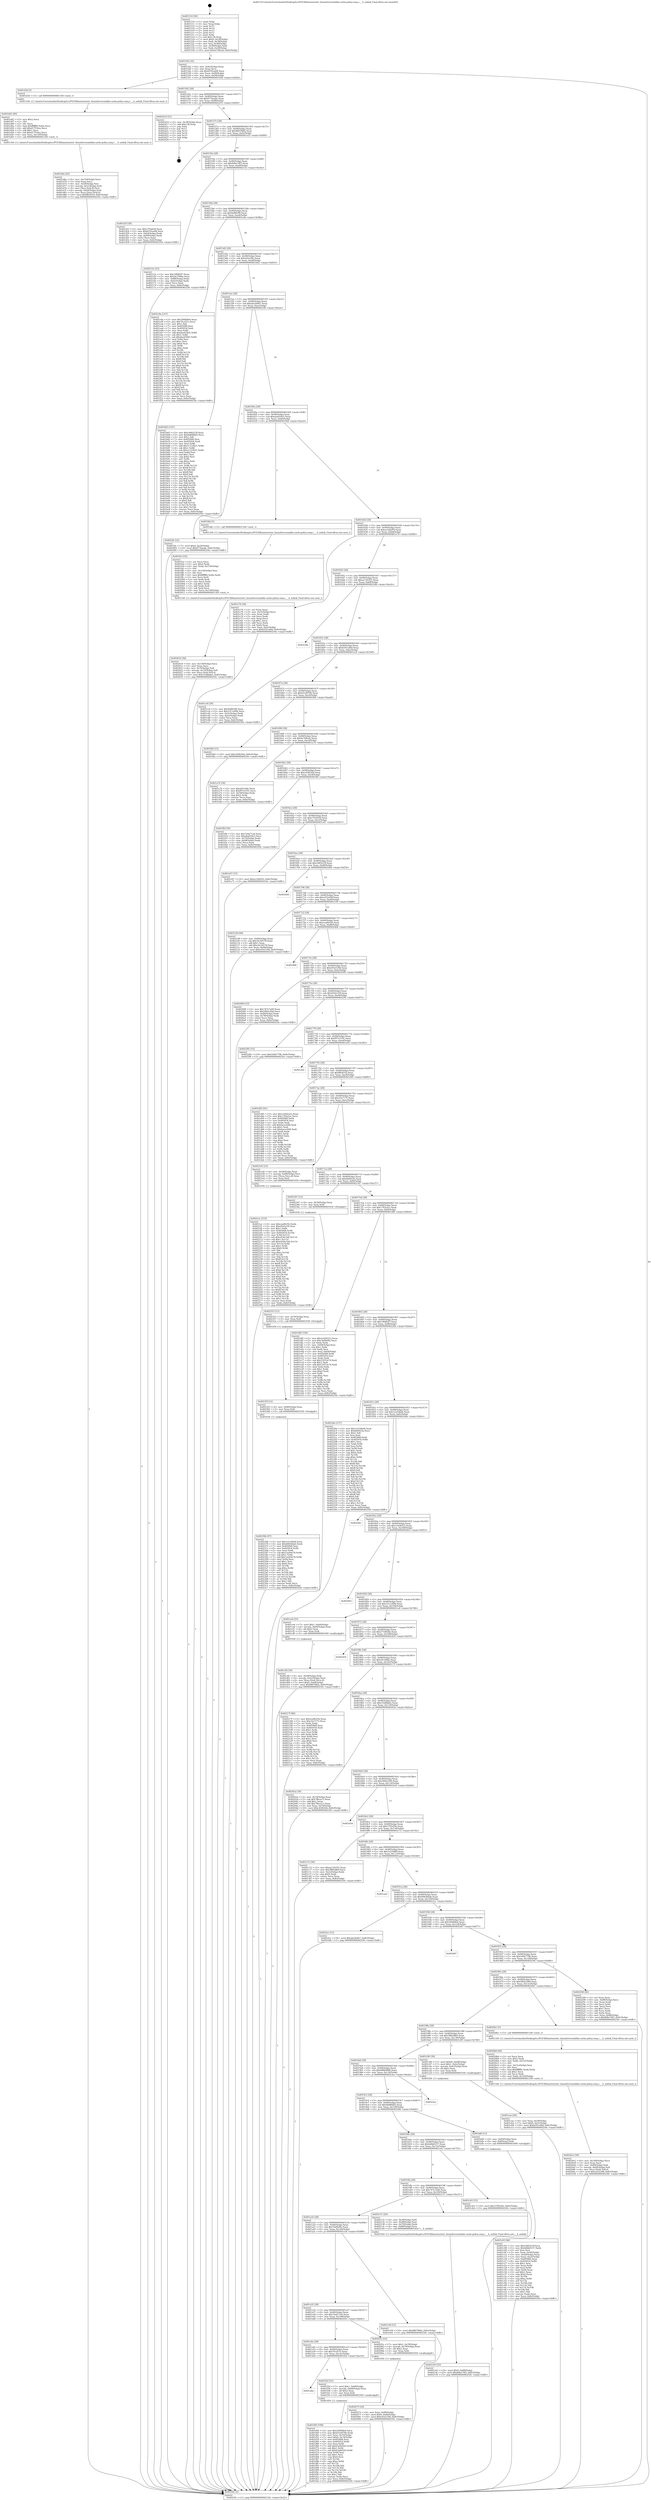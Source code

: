 digraph "0x401510" {
  label = "0x401510 (/mnt/c/Users/mathe/Desktop/tcc/POCII/binaries/extr_linuxdriversmddm-cache-policy-smq.c___h_unlink_Final-ollvm.out::main(0))"
  labelloc = "t"
  node[shape=record]

  Entry [label="",width=0.3,height=0.3,shape=circle,fillcolor=black,style=filled]
  "0x401542" [label="{
     0x401542 [32]\l
     | [instrs]\l
     &nbsp;&nbsp;0x401542 \<+6\>: mov -0x8c(%rbp),%eax\l
     &nbsp;&nbsp;0x401548 \<+2\>: mov %eax,%ecx\l
     &nbsp;&nbsp;0x40154a \<+6\>: sub $0x8195ea08,%ecx\l
     &nbsp;&nbsp;0x401550 \<+6\>: mov %eax,-0x90(%rbp)\l
     &nbsp;&nbsp;0x401556 \<+6\>: mov %ecx,-0x94(%rbp)\l
     &nbsp;&nbsp;0x40155c \<+6\>: je 0000000000401d3d \<main+0x82d\>\l
  }"]
  "0x401d3d" [label="{
     0x401d3d [5]\l
     | [instrs]\l
     &nbsp;&nbsp;0x401d3d \<+5\>: call 0000000000401160 \<next_i\>\l
     | [calls]\l
     &nbsp;&nbsp;0x401160 \{1\} (/mnt/c/Users/mathe/Desktop/tcc/POCII/binaries/extr_linuxdriversmddm-cache-policy-smq.c___h_unlink_Final-ollvm.out::next_i)\l
  }"]
  "0x401562" [label="{
     0x401562 [28]\l
     | [instrs]\l
     &nbsp;&nbsp;0x401562 \<+5\>: jmp 0000000000401567 \<main+0x57\>\l
     &nbsp;&nbsp;0x401567 \<+6\>: mov -0x90(%rbp),%eax\l
     &nbsp;&nbsp;0x40156d \<+5\>: sub $0x877baadc,%eax\l
     &nbsp;&nbsp;0x401572 \<+6\>: mov %eax,-0x98(%rbp)\l
     &nbsp;&nbsp;0x401578 \<+6\>: je 0000000000402414 \<main+0xf04\>\l
  }"]
  Exit [label="",width=0.3,height=0.3,shape=circle,fillcolor=black,style=filled,peripheries=2]
  "0x402414" [label="{
     0x402414 [21]\l
     | [instrs]\l
     &nbsp;&nbsp;0x402414 \<+3\>: mov -0x34(%rbp),%eax\l
     &nbsp;&nbsp;0x402417 \<+7\>: add $0x138,%rsp\l
     &nbsp;&nbsp;0x40241e \<+1\>: pop %rbx\l
     &nbsp;&nbsp;0x40241f \<+2\>: pop %r12\l
     &nbsp;&nbsp;0x402421 \<+2\>: pop %r13\l
     &nbsp;&nbsp;0x402423 \<+2\>: pop %r14\l
     &nbsp;&nbsp;0x402425 \<+2\>: pop %r15\l
     &nbsp;&nbsp;0x402427 \<+1\>: pop %rbp\l
     &nbsp;&nbsp;0x402428 \<+1\>: ret\l
  }"]
  "0x40157e" [label="{
     0x40157e [28]\l
     | [instrs]\l
     &nbsp;&nbsp;0x40157e \<+5\>: jmp 0000000000401583 \<main+0x73\>\l
     &nbsp;&nbsp;0x401583 \<+6\>: mov -0x90(%rbp),%eax\l
     &nbsp;&nbsp;0x401589 \<+5\>: sub $0x880786fa,%eax\l
     &nbsp;&nbsp;0x40158e \<+6\>: mov %eax,-0x9c(%rbp)\l
     &nbsp;&nbsp;0x401594 \<+6\>: je 0000000000401d1f \<main+0x80f\>\l
  }"]
  "0x40236b" [label="{
     0x40236b [97]\l
     | [instrs]\l
     &nbsp;&nbsp;0x40236b \<+5\>: mov $0x1e216bd4,%ecx\l
     &nbsp;&nbsp;0x402370 \<+5\>: mov $0x4683b6a6,%edx\l
     &nbsp;&nbsp;0x402375 \<+7\>: mov 0x405068,%esi\l
     &nbsp;&nbsp;0x40237c \<+8\>: mov 0x405054,%r8d\l
     &nbsp;&nbsp;0x402384 \<+3\>: mov %esi,%r9d\l
     &nbsp;&nbsp;0x402387 \<+7\>: sub $0x1eeb9e78,%r9d\l
     &nbsp;&nbsp;0x40238e \<+4\>: sub $0x1,%r9d\l
     &nbsp;&nbsp;0x402392 \<+7\>: add $0x1eeb9e78,%r9d\l
     &nbsp;&nbsp;0x402399 \<+4\>: imul %r9d,%esi\l
     &nbsp;&nbsp;0x40239d \<+3\>: and $0x1,%esi\l
     &nbsp;&nbsp;0x4023a0 \<+3\>: cmp $0x0,%esi\l
     &nbsp;&nbsp;0x4023a3 \<+4\>: sete %r10b\l
     &nbsp;&nbsp;0x4023a7 \<+4\>: cmp $0xa,%r8d\l
     &nbsp;&nbsp;0x4023ab \<+4\>: setl %r11b\l
     &nbsp;&nbsp;0x4023af \<+3\>: mov %r10b,%bl\l
     &nbsp;&nbsp;0x4023b2 \<+3\>: and %r11b,%bl\l
     &nbsp;&nbsp;0x4023b5 \<+3\>: xor %r11b,%r10b\l
     &nbsp;&nbsp;0x4023b8 \<+3\>: or %r10b,%bl\l
     &nbsp;&nbsp;0x4023bb \<+3\>: test $0x1,%bl\l
     &nbsp;&nbsp;0x4023be \<+3\>: cmovne %edx,%ecx\l
     &nbsp;&nbsp;0x4023c1 \<+6\>: mov %ecx,-0x8c(%rbp)\l
     &nbsp;&nbsp;0x4023c7 \<+5\>: jmp 000000000040250c \<main+0xffc\>\l
  }"]
  "0x401d1f" [label="{
     0x401d1f [30]\l
     | [instrs]\l
     &nbsp;&nbsp;0x401d1f \<+5\>: mov $0xc7f1b628,%eax\l
     &nbsp;&nbsp;0x401d24 \<+5\>: mov $0x8195ea08,%ecx\l
     &nbsp;&nbsp;0x401d29 \<+3\>: mov -0x64(%rbp),%edx\l
     &nbsp;&nbsp;0x401d2c \<+3\>: cmp -0x60(%rbp),%edx\l
     &nbsp;&nbsp;0x401d2f \<+3\>: cmovl %ecx,%eax\l
     &nbsp;&nbsp;0x401d32 \<+6\>: mov %eax,-0x8c(%rbp)\l
     &nbsp;&nbsp;0x401d38 \<+5\>: jmp 000000000040250c \<main+0xffc\>\l
  }"]
  "0x40159a" [label="{
     0x40159a [28]\l
     | [instrs]\l
     &nbsp;&nbsp;0x40159a \<+5\>: jmp 000000000040159f \<main+0x8f\>\l
     &nbsp;&nbsp;0x40159f \<+6\>: mov -0x90(%rbp),%eax\l
     &nbsp;&nbsp;0x4015a5 \<+5\>: sub $0x8dbe74f3,%eax\l
     &nbsp;&nbsp;0x4015aa \<+6\>: mov %eax,-0xa0(%rbp)\l
     &nbsp;&nbsp;0x4015b0 \<+6\>: je 000000000040215e \<main+0xc4e\>\l
  }"]
  "0x40235f" [label="{
     0x40235f [12]\l
     | [instrs]\l
     &nbsp;&nbsp;0x40235f \<+4\>: mov -0x80(%rbp),%rax\l
     &nbsp;&nbsp;0x402363 \<+3\>: mov %rax,%rdi\l
     &nbsp;&nbsp;0x402366 \<+5\>: call 0000000000401030 \<free@plt\>\l
     | [calls]\l
     &nbsp;&nbsp;0x401030 \{1\} (unknown)\l
  }"]
  "0x40215e" [label="{
     0x40215e [33]\l
     | [instrs]\l
     &nbsp;&nbsp;0x40215e \<+5\>: mov $0x19fd83f7,%eax\l
     &nbsp;&nbsp;0x402163 \<+5\>: mov $0x2fc199be,%ecx\l
     &nbsp;&nbsp;0x402168 \<+6\>: mov -0x88(%rbp),%edx\l
     &nbsp;&nbsp;0x40216e \<+3\>: cmp -0x4c(%rbp),%edx\l
     &nbsp;&nbsp;0x402171 \<+3\>: cmovl %ecx,%eax\l
     &nbsp;&nbsp;0x402174 \<+6\>: mov %eax,-0x8c(%rbp)\l
     &nbsp;&nbsp;0x40217a \<+5\>: jmp 000000000040250c \<main+0xffc\>\l
  }"]
  "0x4015b6" [label="{
     0x4015b6 [28]\l
     | [instrs]\l
     &nbsp;&nbsp;0x4015b6 \<+5\>: jmp 00000000004015bb \<main+0xab\>\l
     &nbsp;&nbsp;0x4015bb \<+6\>: mov -0x90(%rbp),%eax\l
     &nbsp;&nbsp;0x4015c1 \<+5\>: sub $0x9af803f0,%eax\l
     &nbsp;&nbsp;0x4015c6 \<+6\>: mov %eax,-0xa4(%rbp)\l
     &nbsp;&nbsp;0x4015cc \<+6\>: je 0000000000401e9a \<main+0x98a\>\l
  }"]
  "0x402353" [label="{
     0x402353 [12]\l
     | [instrs]\l
     &nbsp;&nbsp;0x402353 \<+4\>: mov -0x70(%rbp),%rax\l
     &nbsp;&nbsp;0x402357 \<+3\>: mov %rax,%rdi\l
     &nbsp;&nbsp;0x40235a \<+5\>: call 0000000000401030 \<free@plt\>\l
     | [calls]\l
     &nbsp;&nbsp;0x401030 \{1\} (unknown)\l
  }"]
  "0x401e9a" [label="{
     0x401e9a [147]\l
     | [instrs]\l
     &nbsp;&nbsp;0x401e9a \<+5\>: mov $0x50000fe6,%eax\l
     &nbsp;&nbsp;0x401e9f \<+5\>: mov $0x7fccf37e,%ecx\l
     &nbsp;&nbsp;0x401ea4 \<+2\>: mov $0x1,%dl\l
     &nbsp;&nbsp;0x401ea6 \<+7\>: mov 0x405068,%esi\l
     &nbsp;&nbsp;0x401ead \<+7\>: mov 0x405054,%edi\l
     &nbsp;&nbsp;0x401eb4 \<+3\>: mov %esi,%r8d\l
     &nbsp;&nbsp;0x401eb7 \<+7\>: add $0xdeed3445,%r8d\l
     &nbsp;&nbsp;0x401ebe \<+4\>: sub $0x1,%r8d\l
     &nbsp;&nbsp;0x401ec2 \<+7\>: sub $0xdeed3445,%r8d\l
     &nbsp;&nbsp;0x401ec9 \<+4\>: imul %r8d,%esi\l
     &nbsp;&nbsp;0x401ecd \<+3\>: and $0x1,%esi\l
     &nbsp;&nbsp;0x401ed0 \<+3\>: cmp $0x0,%esi\l
     &nbsp;&nbsp;0x401ed3 \<+4\>: sete %r9b\l
     &nbsp;&nbsp;0x401ed7 \<+3\>: cmp $0xa,%edi\l
     &nbsp;&nbsp;0x401eda \<+4\>: setl %r10b\l
     &nbsp;&nbsp;0x401ede \<+3\>: mov %r9b,%r11b\l
     &nbsp;&nbsp;0x401ee1 \<+4\>: xor $0xff,%r11b\l
     &nbsp;&nbsp;0x401ee5 \<+3\>: mov %r10b,%bl\l
     &nbsp;&nbsp;0x401ee8 \<+3\>: xor $0xff,%bl\l
     &nbsp;&nbsp;0x401eeb \<+3\>: xor $0x0,%dl\l
     &nbsp;&nbsp;0x401eee \<+3\>: mov %r11b,%r14b\l
     &nbsp;&nbsp;0x401ef1 \<+4\>: and $0x0,%r14b\l
     &nbsp;&nbsp;0x401ef5 \<+3\>: and %dl,%r9b\l
     &nbsp;&nbsp;0x401ef8 \<+3\>: mov %bl,%r15b\l
     &nbsp;&nbsp;0x401efb \<+4\>: and $0x0,%r15b\l
     &nbsp;&nbsp;0x401eff \<+3\>: and %dl,%r10b\l
     &nbsp;&nbsp;0x401f02 \<+3\>: or %r9b,%r14b\l
     &nbsp;&nbsp;0x401f05 \<+3\>: or %r10b,%r15b\l
     &nbsp;&nbsp;0x401f08 \<+3\>: xor %r15b,%r14b\l
     &nbsp;&nbsp;0x401f0b \<+3\>: or %bl,%r11b\l
     &nbsp;&nbsp;0x401f0e \<+4\>: xor $0xff,%r11b\l
     &nbsp;&nbsp;0x401f12 \<+3\>: or $0x0,%dl\l
     &nbsp;&nbsp;0x401f15 \<+3\>: and %dl,%r11b\l
     &nbsp;&nbsp;0x401f18 \<+3\>: or %r11b,%r14b\l
     &nbsp;&nbsp;0x401f1b \<+4\>: test $0x1,%r14b\l
     &nbsp;&nbsp;0x401f1f \<+3\>: cmovne %ecx,%eax\l
     &nbsp;&nbsp;0x401f22 \<+6\>: mov %eax,-0x8c(%rbp)\l
     &nbsp;&nbsp;0x401f28 \<+5\>: jmp 000000000040250c \<main+0xffc\>\l
  }"]
  "0x4015d2" [label="{
     0x4015d2 [28]\l
     | [instrs]\l
     &nbsp;&nbsp;0x4015d2 \<+5\>: jmp 00000000004015d7 \<main+0xc7\>\l
     &nbsp;&nbsp;0x4015d7 \<+6\>: mov -0x90(%rbp),%eax\l
     &nbsp;&nbsp;0x4015dd \<+5\>: sub $0xa03ccfdc,%eax\l
     &nbsp;&nbsp;0x4015e2 \<+6\>: mov %eax,-0xa8(%rbp)\l
     &nbsp;&nbsp;0x4015e8 \<+6\>: je 0000000000401b63 \<main+0x653\>\l
  }"]
  "0x4021ec" [label="{
     0x4021ec [153]\l
     | [instrs]\l
     &nbsp;&nbsp;0x4021ec \<+5\>: mov $0xcea96256,%edx\l
     &nbsp;&nbsp;0x4021f1 \<+5\>: mov $0xef5d1e59,%esi\l
     &nbsp;&nbsp;0x4021f6 \<+3\>: mov $0x1,%r8b\l
     &nbsp;&nbsp;0x4021f9 \<+8\>: mov 0x405068,%r9d\l
     &nbsp;&nbsp;0x402201 \<+8\>: mov 0x405054,%r10d\l
     &nbsp;&nbsp;0x402209 \<+3\>: mov %r9d,%r11d\l
     &nbsp;&nbsp;0x40220c \<+7\>: sub $0xe43dc1b6,%r11d\l
     &nbsp;&nbsp;0x402213 \<+4\>: sub $0x1,%r11d\l
     &nbsp;&nbsp;0x402217 \<+7\>: add $0xe43dc1b6,%r11d\l
     &nbsp;&nbsp;0x40221e \<+4\>: imul %r11d,%r9d\l
     &nbsp;&nbsp;0x402222 \<+4\>: and $0x1,%r9d\l
     &nbsp;&nbsp;0x402226 \<+4\>: cmp $0x0,%r9d\l
     &nbsp;&nbsp;0x40222a \<+3\>: sete %bl\l
     &nbsp;&nbsp;0x40222d \<+4\>: cmp $0xa,%r10d\l
     &nbsp;&nbsp;0x402231 \<+4\>: setl %r14b\l
     &nbsp;&nbsp;0x402235 \<+3\>: mov %bl,%r15b\l
     &nbsp;&nbsp;0x402238 \<+4\>: xor $0xff,%r15b\l
     &nbsp;&nbsp;0x40223c \<+3\>: mov %r14b,%r12b\l
     &nbsp;&nbsp;0x40223f \<+4\>: xor $0xff,%r12b\l
     &nbsp;&nbsp;0x402243 \<+4\>: xor $0x0,%r8b\l
     &nbsp;&nbsp;0x402247 \<+3\>: mov %r15b,%r13b\l
     &nbsp;&nbsp;0x40224a \<+4\>: and $0x0,%r13b\l
     &nbsp;&nbsp;0x40224e \<+3\>: and %r8b,%bl\l
     &nbsp;&nbsp;0x402251 \<+3\>: mov %r12b,%al\l
     &nbsp;&nbsp;0x402254 \<+2\>: and $0x0,%al\l
     &nbsp;&nbsp;0x402256 \<+3\>: and %r8b,%r14b\l
     &nbsp;&nbsp;0x402259 \<+3\>: or %bl,%r13b\l
     &nbsp;&nbsp;0x40225c \<+3\>: or %r14b,%al\l
     &nbsp;&nbsp;0x40225f \<+3\>: xor %al,%r13b\l
     &nbsp;&nbsp;0x402262 \<+3\>: or %r12b,%r15b\l
     &nbsp;&nbsp;0x402265 \<+4\>: xor $0xff,%r15b\l
     &nbsp;&nbsp;0x402269 \<+4\>: or $0x0,%r8b\l
     &nbsp;&nbsp;0x40226d \<+3\>: and %r8b,%r15b\l
     &nbsp;&nbsp;0x402270 \<+3\>: or %r15b,%r13b\l
     &nbsp;&nbsp;0x402273 \<+4\>: test $0x1,%r13b\l
     &nbsp;&nbsp;0x402277 \<+3\>: cmovne %esi,%edx\l
     &nbsp;&nbsp;0x40227a \<+6\>: mov %edx,-0x8c(%rbp)\l
     &nbsp;&nbsp;0x402280 \<+5\>: jmp 000000000040250c \<main+0xffc\>\l
  }"]
  "0x401b63" [label="{
     0x401b63 [147]\l
     | [instrs]\l
     &nbsp;&nbsp;0x401b63 \<+5\>: mov $0xc940223f,%eax\l
     &nbsp;&nbsp;0x401b68 \<+5\>: mov $0x6b88fdd3,%ecx\l
     &nbsp;&nbsp;0x401b6d \<+2\>: mov $0x1,%dl\l
     &nbsp;&nbsp;0x401b6f \<+7\>: mov 0x405068,%esi\l
     &nbsp;&nbsp;0x401b76 \<+7\>: mov 0x405054,%edi\l
     &nbsp;&nbsp;0x401b7d \<+3\>: mov %esi,%r8d\l
     &nbsp;&nbsp;0x401b80 \<+7\>: add $0x1c123b21,%r8d\l
     &nbsp;&nbsp;0x401b87 \<+4\>: sub $0x1,%r8d\l
     &nbsp;&nbsp;0x401b8b \<+7\>: sub $0x1c123b21,%r8d\l
     &nbsp;&nbsp;0x401b92 \<+4\>: imul %r8d,%esi\l
     &nbsp;&nbsp;0x401b96 \<+3\>: and $0x1,%esi\l
     &nbsp;&nbsp;0x401b99 \<+3\>: cmp $0x0,%esi\l
     &nbsp;&nbsp;0x401b9c \<+4\>: sete %r9b\l
     &nbsp;&nbsp;0x401ba0 \<+3\>: cmp $0xa,%edi\l
     &nbsp;&nbsp;0x401ba3 \<+4\>: setl %r10b\l
     &nbsp;&nbsp;0x401ba7 \<+3\>: mov %r9b,%r11b\l
     &nbsp;&nbsp;0x401baa \<+4\>: xor $0xff,%r11b\l
     &nbsp;&nbsp;0x401bae \<+3\>: mov %r10b,%bl\l
     &nbsp;&nbsp;0x401bb1 \<+3\>: xor $0xff,%bl\l
     &nbsp;&nbsp;0x401bb4 \<+3\>: xor $0x0,%dl\l
     &nbsp;&nbsp;0x401bb7 \<+3\>: mov %r11b,%r14b\l
     &nbsp;&nbsp;0x401bba \<+4\>: and $0x0,%r14b\l
     &nbsp;&nbsp;0x401bbe \<+3\>: and %dl,%r9b\l
     &nbsp;&nbsp;0x401bc1 \<+3\>: mov %bl,%r15b\l
     &nbsp;&nbsp;0x401bc4 \<+4\>: and $0x0,%r15b\l
     &nbsp;&nbsp;0x401bc8 \<+3\>: and %dl,%r10b\l
     &nbsp;&nbsp;0x401bcb \<+3\>: or %r9b,%r14b\l
     &nbsp;&nbsp;0x401bce \<+3\>: or %r10b,%r15b\l
     &nbsp;&nbsp;0x401bd1 \<+3\>: xor %r15b,%r14b\l
     &nbsp;&nbsp;0x401bd4 \<+3\>: or %bl,%r11b\l
     &nbsp;&nbsp;0x401bd7 \<+4\>: xor $0xff,%r11b\l
     &nbsp;&nbsp;0x401bdb \<+3\>: or $0x0,%dl\l
     &nbsp;&nbsp;0x401bde \<+3\>: and %dl,%r11b\l
     &nbsp;&nbsp;0x401be1 \<+3\>: or %r11b,%r14b\l
     &nbsp;&nbsp;0x401be4 \<+4\>: test $0x1,%r14b\l
     &nbsp;&nbsp;0x401be8 \<+3\>: cmovne %ecx,%eax\l
     &nbsp;&nbsp;0x401beb \<+6\>: mov %eax,-0x8c(%rbp)\l
     &nbsp;&nbsp;0x401bf1 \<+5\>: jmp 000000000040250c \<main+0xffc\>\l
  }"]
  "0x4015ee" [label="{
     0x4015ee [28]\l
     | [instrs]\l
     &nbsp;&nbsp;0x4015ee \<+5\>: jmp 00000000004015f3 \<main+0xe3\>\l
     &nbsp;&nbsp;0x4015f3 \<+6\>: mov -0x90(%rbp),%eax\l
     &nbsp;&nbsp;0x4015f9 \<+5\>: sub $0xaba3b4b7,%eax\l
     &nbsp;&nbsp;0x4015fe \<+6\>: mov %eax,-0xac(%rbp)\l
     &nbsp;&nbsp;0x401604 \<+6\>: je 00000000004023fe \<main+0xeee\>\l
  }"]
  "0x402145" [label="{
     0x402145 [25]\l
     | [instrs]\l
     &nbsp;&nbsp;0x402145 \<+10\>: movl $0x0,-0x88(%rbp)\l
     &nbsp;&nbsp;0x40214f \<+10\>: movl $0x8dbe74f3,-0x8c(%rbp)\l
     &nbsp;&nbsp;0x402159 \<+5\>: jmp 000000000040250c \<main+0xffc\>\l
  }"]
  "0x4023fe" [label="{
     0x4023fe [22]\l
     | [instrs]\l
     &nbsp;&nbsp;0x4023fe \<+7\>: movl $0x0,-0x34(%rbp)\l
     &nbsp;&nbsp;0x402405 \<+10\>: movl $0x877baadc,-0x8c(%rbp)\l
     &nbsp;&nbsp;0x40240f \<+5\>: jmp 000000000040250c \<main+0xffc\>\l
  }"]
  "0x40160a" [label="{
     0x40160a [28]\l
     | [instrs]\l
     &nbsp;&nbsp;0x40160a \<+5\>: jmp 000000000040160f \<main+0xff\>\l
     &nbsp;&nbsp;0x40160f \<+6\>: mov -0x90(%rbp),%eax\l
     &nbsp;&nbsp;0x401615 \<+5\>: sub $0xaba924e5,%eax\l
     &nbsp;&nbsp;0x40161a \<+6\>: mov %eax,-0xb0(%rbp)\l
     &nbsp;&nbsp;0x401620 \<+6\>: je 0000000000401fdd \<main+0xacd\>\l
  }"]
  "0x4020e2" [label="{
     0x4020e2 [39]\l
     | [instrs]\l
     &nbsp;&nbsp;0x4020e2 \<+6\>: mov -0x160(%rbp),%ecx\l
     &nbsp;&nbsp;0x4020e8 \<+3\>: imul %eax,%ecx\l
     &nbsp;&nbsp;0x4020eb \<+4\>: mov -0x80(%rbp),%rdi\l
     &nbsp;&nbsp;0x4020ef \<+7\>: movslq -0x84(%rbp),%r8\l
     &nbsp;&nbsp;0x4020f6 \<+4\>: mov %ecx,(%rdi,%r8,4)\l
     &nbsp;&nbsp;0x4020fa \<+10\>: movl $0xcd32e94f,-0x8c(%rbp)\l
     &nbsp;&nbsp;0x402104 \<+5\>: jmp 000000000040250c \<main+0xffc\>\l
  }"]
  "0x401fdd" [label="{
     0x401fdd [5]\l
     | [instrs]\l
     &nbsp;&nbsp;0x401fdd \<+5\>: call 0000000000401160 \<next_i\>\l
     | [calls]\l
     &nbsp;&nbsp;0x401160 \{1\} (/mnt/c/Users/mathe/Desktop/tcc/POCII/binaries/extr_linuxdriversmddm-cache-policy-smq.c___h_unlink_Final-ollvm.out::next_i)\l
  }"]
  "0x401626" [label="{
     0x401626 [28]\l
     | [instrs]\l
     &nbsp;&nbsp;0x401626 \<+5\>: jmp 000000000040162b \<main+0x11b\>\l
     &nbsp;&nbsp;0x40162b \<+6\>: mov -0x90(%rbp),%eax\l
     &nbsp;&nbsp;0x401631 \<+5\>: sub $0xac18d293,%eax\l
     &nbsp;&nbsp;0x401636 \<+6\>: mov %eax,-0xb4(%rbp)\l
     &nbsp;&nbsp;0x40163c \<+6\>: je 0000000000401e76 \<main+0x966\>\l
  }"]
  "0x4020b6" [label="{
     0x4020b6 [44]\l
     | [instrs]\l
     &nbsp;&nbsp;0x4020b6 \<+2\>: xor %ecx,%ecx\l
     &nbsp;&nbsp;0x4020b8 \<+5\>: mov $0x2,%edx\l
     &nbsp;&nbsp;0x4020bd \<+6\>: mov %edx,-0x15c(%rbp)\l
     &nbsp;&nbsp;0x4020c3 \<+1\>: cltd\l
     &nbsp;&nbsp;0x4020c4 \<+6\>: mov -0x15c(%rbp),%esi\l
     &nbsp;&nbsp;0x4020ca \<+2\>: idiv %esi\l
     &nbsp;&nbsp;0x4020cc \<+6\>: imul $0xfffffffe,%edx,%edx\l
     &nbsp;&nbsp;0x4020d2 \<+3\>: sub $0x1,%ecx\l
     &nbsp;&nbsp;0x4020d5 \<+2\>: sub %ecx,%edx\l
     &nbsp;&nbsp;0x4020d7 \<+6\>: mov %edx,-0x160(%rbp)\l
     &nbsp;&nbsp;0x4020dd \<+5\>: call 0000000000401160 \<next_i\>\l
     | [calls]\l
     &nbsp;&nbsp;0x401160 \{1\} (/mnt/c/Users/mathe/Desktop/tcc/POCII/binaries/extr_linuxdriversmddm-cache-policy-smq.c___h_unlink_Final-ollvm.out::next_i)\l
  }"]
  "0x401e76" [label="{
     0x401e76 [36]\l
     | [instrs]\l
     &nbsp;&nbsp;0x401e76 \<+2\>: xor %eax,%eax\l
     &nbsp;&nbsp;0x401e78 \<+3\>: mov -0x5c(%rbp),%ecx\l
     &nbsp;&nbsp;0x401e7b \<+2\>: mov %eax,%edx\l
     &nbsp;&nbsp;0x401e7d \<+2\>: sub %ecx,%edx\l
     &nbsp;&nbsp;0x401e7f \<+2\>: mov %eax,%ecx\l
     &nbsp;&nbsp;0x401e81 \<+3\>: sub $0x1,%ecx\l
     &nbsp;&nbsp;0x401e84 \<+2\>: add %ecx,%edx\l
     &nbsp;&nbsp;0x401e86 \<+2\>: sub %edx,%eax\l
     &nbsp;&nbsp;0x401e88 \<+3\>: mov %eax,-0x5c(%rbp)\l
     &nbsp;&nbsp;0x401e8b \<+10\>: movl $0xb591cd0d,-0x8c(%rbp)\l
     &nbsp;&nbsp;0x401e95 \<+5\>: jmp 000000000040250c \<main+0xffc\>\l
  }"]
  "0x401642" [label="{
     0x401642 [28]\l
     | [instrs]\l
     &nbsp;&nbsp;0x401642 \<+5\>: jmp 0000000000401647 \<main+0x137\>\l
     &nbsp;&nbsp;0x401647 \<+6\>: mov -0x90(%rbp),%eax\l
     &nbsp;&nbsp;0x40164d \<+5\>: sub $0xae126355,%eax\l
     &nbsp;&nbsp;0x401652 \<+6\>: mov %eax,-0xb8(%rbp)\l
     &nbsp;&nbsp;0x401658 \<+6\>: je 00000000004023db \<main+0xecb\>\l
  }"]
  "0x402073" [label="{
     0x402073 [29]\l
     | [instrs]\l
     &nbsp;&nbsp;0x402073 \<+4\>: mov %rax,-0x80(%rbp)\l
     &nbsp;&nbsp;0x402077 \<+10\>: movl $0x0,-0x84(%rbp)\l
     &nbsp;&nbsp;0x402081 \<+10\>: movl $0xe93e5184,-0x8c(%rbp)\l
     &nbsp;&nbsp;0x40208b \<+5\>: jmp 000000000040250c \<main+0xffc\>\l
  }"]
  "0x4023db" [label="{
     0x4023db\l
  }", style=dashed]
  "0x40165e" [label="{
     0x40165e [28]\l
     | [instrs]\l
     &nbsp;&nbsp;0x40165e \<+5\>: jmp 0000000000401663 \<main+0x153\>\l
     &nbsp;&nbsp;0x401663 \<+6\>: mov -0x90(%rbp),%eax\l
     &nbsp;&nbsp;0x401669 \<+5\>: sub $0xb591cd0d,%eax\l
     &nbsp;&nbsp;0x40166e \<+6\>: mov %eax,-0xbc(%rbp)\l
     &nbsp;&nbsp;0x401674 \<+6\>: je 0000000000401cc8 \<main+0x7b8\>\l
  }"]
  "0x402016" [label="{
     0x402016 [36]\l
     | [instrs]\l
     &nbsp;&nbsp;0x402016 \<+6\>: mov -0x158(%rbp),%ecx\l
     &nbsp;&nbsp;0x40201c \<+3\>: imul %eax,%ecx\l
     &nbsp;&nbsp;0x40201f \<+4\>: mov -0x70(%rbp),%r8\l
     &nbsp;&nbsp;0x402023 \<+4\>: movslq -0x74(%rbp),%r9\l
     &nbsp;&nbsp;0x402027 \<+4\>: mov %ecx,(%r8,%r9,4)\l
     &nbsp;&nbsp;0x40202b \<+10\>: movl $0x31b8bbb2,-0x8c(%rbp)\l
     &nbsp;&nbsp;0x402035 \<+5\>: jmp 000000000040250c \<main+0xffc\>\l
  }"]
  "0x401cc8" [label="{
     0x401cc8 [30]\l
     | [instrs]\l
     &nbsp;&nbsp;0x401cc8 \<+5\>: mov $0x9af803f0,%eax\l
     &nbsp;&nbsp;0x401ccd \<+5\>: mov $0x2311a99b,%ecx\l
     &nbsp;&nbsp;0x401cd2 \<+3\>: mov -0x5c(%rbp),%edx\l
     &nbsp;&nbsp;0x401cd5 \<+3\>: cmp -0x4c(%rbp),%edx\l
     &nbsp;&nbsp;0x401cd8 \<+3\>: cmovl %ecx,%eax\l
     &nbsp;&nbsp;0x401cdb \<+6\>: mov %eax,-0x8c(%rbp)\l
     &nbsp;&nbsp;0x401ce1 \<+5\>: jmp 000000000040250c \<main+0xffc\>\l
  }"]
  "0x40167a" [label="{
     0x40167a [28]\l
     | [instrs]\l
     &nbsp;&nbsp;0x40167a \<+5\>: jmp 000000000040167f \<main+0x16f\>\l
     &nbsp;&nbsp;0x40167f \<+6\>: mov -0x90(%rbp),%eax\l
     &nbsp;&nbsp;0x401685 \<+5\>: sub $0xb5cd9796,%eax\l
     &nbsp;&nbsp;0x40168a \<+6\>: mov %eax,-0xc0(%rbp)\l
     &nbsp;&nbsp;0x401690 \<+6\>: je 0000000000401fb0 \<main+0xaa0\>\l
  }"]
  "0x401fe2" [label="{
     0x401fe2 [52]\l
     | [instrs]\l
     &nbsp;&nbsp;0x401fe2 \<+2\>: xor %ecx,%ecx\l
     &nbsp;&nbsp;0x401fe4 \<+5\>: mov $0x2,%edx\l
     &nbsp;&nbsp;0x401fe9 \<+6\>: mov %edx,-0x154(%rbp)\l
     &nbsp;&nbsp;0x401fef \<+1\>: cltd\l
     &nbsp;&nbsp;0x401ff0 \<+6\>: mov -0x154(%rbp),%esi\l
     &nbsp;&nbsp;0x401ff6 \<+2\>: idiv %esi\l
     &nbsp;&nbsp;0x401ff8 \<+6\>: imul $0xfffffffe,%edx,%edx\l
     &nbsp;&nbsp;0x401ffe \<+2\>: mov %ecx,%edi\l
     &nbsp;&nbsp;0x402000 \<+2\>: sub %edx,%edi\l
     &nbsp;&nbsp;0x402002 \<+2\>: mov %ecx,%edx\l
     &nbsp;&nbsp;0x402004 \<+3\>: sub $0x1,%edx\l
     &nbsp;&nbsp;0x402007 \<+2\>: add %edx,%edi\l
     &nbsp;&nbsp;0x402009 \<+2\>: sub %edi,%ecx\l
     &nbsp;&nbsp;0x40200b \<+6\>: mov %ecx,-0x158(%rbp)\l
     &nbsp;&nbsp;0x402011 \<+5\>: call 0000000000401160 \<next_i\>\l
     | [calls]\l
     &nbsp;&nbsp;0x401160 \{1\} (/mnt/c/Users/mathe/Desktop/tcc/POCII/binaries/extr_linuxdriversmddm-cache-policy-smq.c___h_unlink_Final-ollvm.out::next_i)\l
  }"]
  "0x401fb0" [label="{
     0x401fb0 [15]\l
     | [instrs]\l
     &nbsp;&nbsp;0x401fb0 \<+10\>: movl $0xc45fb50d,-0x8c(%rbp)\l
     &nbsp;&nbsp;0x401fba \<+5\>: jmp 000000000040250c \<main+0xffc\>\l
  }"]
  "0x401696" [label="{
     0x401696 [28]\l
     | [instrs]\l
     &nbsp;&nbsp;0x401696 \<+5\>: jmp 000000000040169b \<main+0x18b\>\l
     &nbsp;&nbsp;0x40169b \<+6\>: mov -0x90(%rbp),%eax\l
     &nbsp;&nbsp;0x4016a1 \<+5\>: sub $0xbc7b8ccb,%eax\l
     &nbsp;&nbsp;0x4016a6 \<+6\>: mov %eax,-0xc4(%rbp)\l
     &nbsp;&nbsp;0x4016ac \<+6\>: je 0000000000401a74 \<main+0x564\>\l
  }"]
  "0x401f44" [label="{
     0x401f44 [108]\l
     | [instrs]\l
     &nbsp;&nbsp;0x401f44 \<+5\>: mov $0x50000fe6,%ecx\l
     &nbsp;&nbsp;0x401f49 \<+5\>: mov $0xb5cd9796,%edx\l
     &nbsp;&nbsp;0x401f4e \<+4\>: mov %rax,-0x70(%rbp)\l
     &nbsp;&nbsp;0x401f52 \<+7\>: movl $0x0,-0x74(%rbp)\l
     &nbsp;&nbsp;0x401f59 \<+7\>: mov 0x405068,%esi\l
     &nbsp;&nbsp;0x401f60 \<+8\>: mov 0x405054,%r8d\l
     &nbsp;&nbsp;0x401f68 \<+3\>: mov %esi,%r9d\l
     &nbsp;&nbsp;0x401f6b \<+7\>: add $0xb3a8d3d3,%r9d\l
     &nbsp;&nbsp;0x401f72 \<+4\>: sub $0x1,%r9d\l
     &nbsp;&nbsp;0x401f76 \<+7\>: sub $0xb3a8d3d3,%r9d\l
     &nbsp;&nbsp;0x401f7d \<+4\>: imul %r9d,%esi\l
     &nbsp;&nbsp;0x401f81 \<+3\>: and $0x1,%esi\l
     &nbsp;&nbsp;0x401f84 \<+3\>: cmp $0x0,%esi\l
     &nbsp;&nbsp;0x401f87 \<+4\>: sete %r10b\l
     &nbsp;&nbsp;0x401f8b \<+4\>: cmp $0xa,%r8d\l
     &nbsp;&nbsp;0x401f8f \<+4\>: setl %r11b\l
     &nbsp;&nbsp;0x401f93 \<+3\>: mov %r10b,%bl\l
     &nbsp;&nbsp;0x401f96 \<+3\>: and %r11b,%bl\l
     &nbsp;&nbsp;0x401f99 \<+3\>: xor %r11b,%r10b\l
     &nbsp;&nbsp;0x401f9c \<+3\>: or %r10b,%bl\l
     &nbsp;&nbsp;0x401f9f \<+3\>: test $0x1,%bl\l
     &nbsp;&nbsp;0x401fa2 \<+3\>: cmovne %edx,%ecx\l
     &nbsp;&nbsp;0x401fa5 \<+6\>: mov %ecx,-0x8c(%rbp)\l
     &nbsp;&nbsp;0x401fab \<+5\>: jmp 000000000040250c \<main+0xffc\>\l
  }"]
  "0x401a74" [label="{
     0x401a74 [30]\l
     | [instrs]\l
     &nbsp;&nbsp;0x401a74 \<+5\>: mov $0xa03ccfdc,%eax\l
     &nbsp;&nbsp;0x401a79 \<+5\>: mov $0xf97e3191,%ecx\l
     &nbsp;&nbsp;0x401a7e \<+3\>: mov -0x30(%rbp),%edx\l
     &nbsp;&nbsp;0x401a81 \<+3\>: cmp $0x2,%edx\l
     &nbsp;&nbsp;0x401a84 \<+3\>: cmovne %ecx,%eax\l
     &nbsp;&nbsp;0x401a87 \<+6\>: mov %eax,-0x8c(%rbp)\l
     &nbsp;&nbsp;0x401a8d \<+5\>: jmp 000000000040250c \<main+0xffc\>\l
  }"]
  "0x4016b2" [label="{
     0x4016b2 [28]\l
     | [instrs]\l
     &nbsp;&nbsp;0x4016b2 \<+5\>: jmp 00000000004016b7 \<main+0x1a7\>\l
     &nbsp;&nbsp;0x4016b7 \<+6\>: mov -0x90(%rbp),%eax\l
     &nbsp;&nbsp;0x4016bd \<+5\>: sub $0xc45fb50d,%eax\l
     &nbsp;&nbsp;0x4016c2 \<+6\>: mov %eax,-0xc8(%rbp)\l
     &nbsp;&nbsp;0x4016c8 \<+6\>: je 0000000000401fbf \<main+0xaaf\>\l
  }"]
  "0x40250c" [label="{
     0x40250c [5]\l
     | [instrs]\l
     &nbsp;&nbsp;0x40250c \<+5\>: jmp 0000000000401542 \<main+0x32\>\l
  }"]
  "0x401510" [label="{
     0x401510 [50]\l
     | [instrs]\l
     &nbsp;&nbsp;0x401510 \<+1\>: push %rbp\l
     &nbsp;&nbsp;0x401511 \<+3\>: mov %rsp,%rbp\l
     &nbsp;&nbsp;0x401514 \<+2\>: push %r15\l
     &nbsp;&nbsp;0x401516 \<+2\>: push %r14\l
     &nbsp;&nbsp;0x401518 \<+2\>: push %r13\l
     &nbsp;&nbsp;0x40151a \<+2\>: push %r12\l
     &nbsp;&nbsp;0x40151c \<+1\>: push %rbx\l
     &nbsp;&nbsp;0x40151d \<+7\>: sub $0x138,%rsp\l
     &nbsp;&nbsp;0x401524 \<+7\>: movl $0x0,-0x34(%rbp)\l
     &nbsp;&nbsp;0x40152b \<+3\>: mov %edi,-0x38(%rbp)\l
     &nbsp;&nbsp;0x40152e \<+4\>: mov %rsi,-0x40(%rbp)\l
     &nbsp;&nbsp;0x401532 \<+3\>: mov -0x38(%rbp),%edi\l
     &nbsp;&nbsp;0x401535 \<+3\>: mov %edi,-0x30(%rbp)\l
     &nbsp;&nbsp;0x401538 \<+10\>: movl $0xbc7b8ccb,-0x8c(%rbp)\l
  }"]
  "0x401a6a" [label="{
     0x401a6a\l
  }", style=dashed]
  "0x401fbf" [label="{
     0x401fbf [30]\l
     | [instrs]\l
     &nbsp;&nbsp;0x401fbf \<+5\>: mov $0x7dab71a0,%eax\l
     &nbsp;&nbsp;0x401fc4 \<+5\>: mov $0xaba924e5,%ecx\l
     &nbsp;&nbsp;0x401fc9 \<+3\>: mov -0x74(%rbp),%edx\l
     &nbsp;&nbsp;0x401fcc \<+3\>: cmp -0x68(%rbp),%edx\l
     &nbsp;&nbsp;0x401fcf \<+3\>: cmovl %ecx,%eax\l
     &nbsp;&nbsp;0x401fd2 \<+6\>: mov %eax,-0x8c(%rbp)\l
     &nbsp;&nbsp;0x401fd8 \<+5\>: jmp 000000000040250c \<main+0xffc\>\l
  }"]
  "0x4016ce" [label="{
     0x4016ce [28]\l
     | [instrs]\l
     &nbsp;&nbsp;0x4016ce \<+5\>: jmp 00000000004016d3 \<main+0x1c3\>\l
     &nbsp;&nbsp;0x4016d3 \<+6\>: mov -0x90(%rbp),%eax\l
     &nbsp;&nbsp;0x4016d9 \<+5\>: sub $0xc7f1b628,%eax\l
     &nbsp;&nbsp;0x4016de \<+6\>: mov %eax,-0xcc(%rbp)\l
     &nbsp;&nbsp;0x4016e4 \<+6\>: je 0000000000401e67 \<main+0x957\>\l
  }"]
  "0x401f2d" [label="{
     0x401f2d [23]\l
     | [instrs]\l
     &nbsp;&nbsp;0x401f2d \<+7\>: movl $0x1,-0x68(%rbp)\l
     &nbsp;&nbsp;0x401f34 \<+4\>: movslq -0x68(%rbp),%rax\l
     &nbsp;&nbsp;0x401f38 \<+4\>: shl $0x2,%rax\l
     &nbsp;&nbsp;0x401f3c \<+3\>: mov %rax,%rdi\l
     &nbsp;&nbsp;0x401f3f \<+5\>: call 0000000000401050 \<malloc@plt\>\l
     | [calls]\l
     &nbsp;&nbsp;0x401050 \{1\} (unknown)\l
  }"]
  "0x401e67" [label="{
     0x401e67 [15]\l
     | [instrs]\l
     &nbsp;&nbsp;0x401e67 \<+10\>: movl $0xac18d293,-0x8c(%rbp)\l
     &nbsp;&nbsp;0x401e71 \<+5\>: jmp 000000000040250c \<main+0xffc\>\l
  }"]
  "0x4016ea" [label="{
     0x4016ea [28]\l
     | [instrs]\l
     &nbsp;&nbsp;0x4016ea \<+5\>: jmp 00000000004016ef \<main+0x1df\>\l
     &nbsp;&nbsp;0x4016ef \<+6\>: mov -0x90(%rbp),%eax\l
     &nbsp;&nbsp;0x4016f5 \<+5\>: sub $0xc940223f,%eax\l
     &nbsp;&nbsp;0x4016fa \<+6\>: mov %eax,-0xd0(%rbp)\l
     &nbsp;&nbsp;0x401700 \<+6\>: je 0000000000402444 \<main+0xf34\>\l
  }"]
  "0x401a4e" [label="{
     0x401a4e [28]\l
     | [instrs]\l
     &nbsp;&nbsp;0x401a4e \<+5\>: jmp 0000000000401a53 \<main+0x543\>\l
     &nbsp;&nbsp;0x401a53 \<+6\>: mov -0x90(%rbp),%eax\l
     &nbsp;&nbsp;0x401a59 \<+5\>: sub $0x7fccf37e,%eax\l
     &nbsp;&nbsp;0x401a5e \<+6\>: mov %eax,-0x14c(%rbp)\l
     &nbsp;&nbsp;0x401a64 \<+6\>: je 0000000000401f2d \<main+0xa1d\>\l
  }"]
  "0x402444" [label="{
     0x402444\l
  }", style=dashed]
  "0x401706" [label="{
     0x401706 [28]\l
     | [instrs]\l
     &nbsp;&nbsp;0x401706 \<+5\>: jmp 000000000040170b \<main+0x1fb\>\l
     &nbsp;&nbsp;0x40170b \<+6\>: mov -0x90(%rbp),%eax\l
     &nbsp;&nbsp;0x401711 \<+5\>: sub $0xcd32e94f,%eax\l
     &nbsp;&nbsp;0x401716 \<+6\>: mov %eax,-0xd4(%rbp)\l
     &nbsp;&nbsp;0x40171c \<+6\>: je 0000000000402109 \<main+0xbf9\>\l
  }"]
  "0x40205c" [label="{
     0x40205c [23]\l
     | [instrs]\l
     &nbsp;&nbsp;0x40205c \<+7\>: movl $0x1,-0x78(%rbp)\l
     &nbsp;&nbsp;0x402063 \<+4\>: movslq -0x78(%rbp),%rax\l
     &nbsp;&nbsp;0x402067 \<+4\>: shl $0x2,%rax\l
     &nbsp;&nbsp;0x40206b \<+3\>: mov %rax,%rdi\l
     &nbsp;&nbsp;0x40206e \<+5\>: call 0000000000401050 \<malloc@plt\>\l
     | [calls]\l
     &nbsp;&nbsp;0x401050 \{1\} (unknown)\l
  }"]
  "0x402109" [label="{
     0x402109 [40]\l
     | [instrs]\l
     &nbsp;&nbsp;0x402109 \<+6\>: mov -0x84(%rbp),%eax\l
     &nbsp;&nbsp;0x40210f \<+5\>: sub $0xc0c54578,%eax\l
     &nbsp;&nbsp;0x402114 \<+3\>: add $0x1,%eax\l
     &nbsp;&nbsp;0x402117 \<+5\>: add $0xc0c54578,%eax\l
     &nbsp;&nbsp;0x40211c \<+6\>: mov %eax,-0x84(%rbp)\l
     &nbsp;&nbsp;0x402122 \<+10\>: movl $0xe93e5184,-0x8c(%rbp)\l
     &nbsp;&nbsp;0x40212c \<+5\>: jmp 000000000040250c \<main+0xffc\>\l
  }"]
  "0x401722" [label="{
     0x401722 [28]\l
     | [instrs]\l
     &nbsp;&nbsp;0x401722 \<+5\>: jmp 0000000000401727 \<main+0x217\>\l
     &nbsp;&nbsp;0x401727 \<+6\>: mov -0x90(%rbp),%eax\l
     &nbsp;&nbsp;0x40172d \<+5\>: sub $0xcea96256,%eax\l
     &nbsp;&nbsp;0x401732 \<+6\>: mov %eax,-0xd8(%rbp)\l
     &nbsp;&nbsp;0x401738 \<+6\>: je 00000000004024b8 \<main+0xfa8\>\l
  }"]
  "0x401a32" [label="{
     0x401a32 [28]\l
     | [instrs]\l
     &nbsp;&nbsp;0x401a32 \<+5\>: jmp 0000000000401a37 \<main+0x527\>\l
     &nbsp;&nbsp;0x401a37 \<+6\>: mov -0x90(%rbp),%eax\l
     &nbsp;&nbsp;0x401a3d \<+5\>: sub $0x7dab71a0,%eax\l
     &nbsp;&nbsp;0x401a42 \<+6\>: mov %eax,-0x148(%rbp)\l
     &nbsp;&nbsp;0x401a48 \<+6\>: je 000000000040205c \<main+0xb4c\>\l
  }"]
  "0x4024b8" [label="{
     0x4024b8\l
  }", style=dashed]
  "0x40173e" [label="{
     0x40173e [28]\l
     | [instrs]\l
     &nbsp;&nbsp;0x40173e \<+5\>: jmp 0000000000401743 \<main+0x233\>\l
     &nbsp;&nbsp;0x401743 \<+6\>: mov -0x90(%rbp),%eax\l
     &nbsp;&nbsp;0x401749 \<+5\>: sub $0xe93e5184,%eax\l
     &nbsp;&nbsp;0x40174e \<+6\>: mov %eax,-0xdc(%rbp)\l
     &nbsp;&nbsp;0x401754 \<+6\>: je 0000000000402090 \<main+0xb80\>\l
  }"]
  "0x401e58" [label="{
     0x401e58 [15]\l
     | [instrs]\l
     &nbsp;&nbsp;0x401e58 \<+10\>: movl $0x880786fa,-0x8c(%rbp)\l
     &nbsp;&nbsp;0x401e62 \<+5\>: jmp 000000000040250c \<main+0xffc\>\l
  }"]
  "0x402090" [label="{
     0x402090 [33]\l
     | [instrs]\l
     &nbsp;&nbsp;0x402090 \<+5\>: mov $0x747e7a00,%eax\l
     &nbsp;&nbsp;0x402095 \<+5\>: mov $0x5802c04d,%ecx\l
     &nbsp;&nbsp;0x40209a \<+6\>: mov -0x84(%rbp),%edx\l
     &nbsp;&nbsp;0x4020a0 \<+3\>: cmp -0x78(%rbp),%edx\l
     &nbsp;&nbsp;0x4020a3 \<+3\>: cmovl %ecx,%eax\l
     &nbsp;&nbsp;0x4020a6 \<+6\>: mov %eax,-0x8c(%rbp)\l
     &nbsp;&nbsp;0x4020ac \<+5\>: jmp 000000000040250c \<main+0xffc\>\l
  }"]
  "0x40175a" [label="{
     0x40175a [28]\l
     | [instrs]\l
     &nbsp;&nbsp;0x40175a \<+5\>: jmp 000000000040175f \<main+0x24f\>\l
     &nbsp;&nbsp;0x40175f \<+6\>: mov -0x90(%rbp),%eax\l
     &nbsp;&nbsp;0x401765 \<+5\>: sub $0xef5d1e59,%eax\l
     &nbsp;&nbsp;0x40176a \<+6\>: mov %eax,-0xe0(%rbp)\l
     &nbsp;&nbsp;0x401770 \<+6\>: je 0000000000402285 \<main+0xd75\>\l
  }"]
  "0x401a16" [label="{
     0x401a16 [28]\l
     | [instrs]\l
     &nbsp;&nbsp;0x401a16 \<+5\>: jmp 0000000000401a1b \<main+0x50b\>\l
     &nbsp;&nbsp;0x401a1b \<+6\>: mov -0x90(%rbp),%eax\l
     &nbsp;&nbsp;0x401a21 \<+5\>: sub $0x7bd9ef9c,%eax\l
     &nbsp;&nbsp;0x401a26 \<+6\>: mov %eax,-0x144(%rbp)\l
     &nbsp;&nbsp;0x401a2c \<+6\>: je 0000000000401e58 \<main+0x948\>\l
  }"]
  "0x402285" [label="{
     0x402285 [15]\l
     | [instrs]\l
     &nbsp;&nbsp;0x402285 \<+10\>: movl $0x546b7796,-0x8c(%rbp)\l
     &nbsp;&nbsp;0x40228f \<+5\>: jmp 000000000040250c \<main+0xffc\>\l
  }"]
  "0x401776" [label="{
     0x401776 [28]\l
     | [instrs]\l
     &nbsp;&nbsp;0x401776 \<+5\>: jmp 000000000040177b \<main+0x26b\>\l
     &nbsp;&nbsp;0x40177b \<+6\>: mov -0x90(%rbp),%eax\l
     &nbsp;&nbsp;0x401781 \<+5\>: sub $0xf97e3191,%eax\l
     &nbsp;&nbsp;0x401786 \<+6\>: mov %eax,-0xe4(%rbp)\l
     &nbsp;&nbsp;0x40178c \<+6\>: je 0000000000401a92 \<main+0x582\>\l
  }"]
  "0x402131" [label="{
     0x402131 [20]\l
     | [instrs]\l
     &nbsp;&nbsp;0x402131 \<+4\>: mov -0x58(%rbp),%rdi\l
     &nbsp;&nbsp;0x402135 \<+3\>: mov -0x48(%rbp),%esi\l
     &nbsp;&nbsp;0x402138 \<+4\>: mov -0x70(%rbp),%rdx\l
     &nbsp;&nbsp;0x40213c \<+4\>: mov -0x80(%rbp),%rcx\l
     &nbsp;&nbsp;0x402140 \<+5\>: call 0000000000401420 \<__h_unlink\>\l
     | [calls]\l
     &nbsp;&nbsp;0x401420 \{1\} (/mnt/c/Users/mathe/Desktop/tcc/POCII/binaries/extr_linuxdriversmddm-cache-policy-smq.c___h_unlink_Final-ollvm.out::__h_unlink)\l
  }"]
  "0x401a92" [label="{
     0x401a92\l
  }", style=dashed]
  "0x401792" [label="{
     0x401792 [28]\l
     | [instrs]\l
     &nbsp;&nbsp;0x401792 \<+5\>: jmp 0000000000401797 \<main+0x287\>\l
     &nbsp;&nbsp;0x401797 \<+6\>: mov -0x90(%rbp),%eax\l
     &nbsp;&nbsp;0x40179d \<+5\>: sub $0xfffc8559,%eax\l
     &nbsp;&nbsp;0x4017a2 \<+6\>: mov %eax,-0xe8(%rbp)\l
     &nbsp;&nbsp;0x4017a8 \<+6\>: je 0000000000401d95 \<main+0x885\>\l
  }"]
  "0x401d6a" [label="{
     0x401d6a [43]\l
     | [instrs]\l
     &nbsp;&nbsp;0x401d6a \<+6\>: mov -0x150(%rbp),%ecx\l
     &nbsp;&nbsp;0x401d70 \<+3\>: imul %eax,%ecx\l
     &nbsp;&nbsp;0x401d73 \<+4\>: mov -0x58(%rbp),%rsi\l
     &nbsp;&nbsp;0x401d77 \<+4\>: movslq -0x5c(%rbp),%rdi\l
     &nbsp;&nbsp;0x401d7b \<+4\>: mov (%rsi,%rdi,8),%rsi\l
     &nbsp;&nbsp;0x401d7f \<+4\>: movslq -0x64(%rbp),%rdi\l
     &nbsp;&nbsp;0x401d83 \<+3\>: mov %ecx,(%rsi,%rdi,4)\l
     &nbsp;&nbsp;0x401d86 \<+10\>: movl $0xfffc8559,-0x8c(%rbp)\l
     &nbsp;&nbsp;0x401d90 \<+5\>: jmp 000000000040250c \<main+0xffc\>\l
  }"]
  "0x401d95" [label="{
     0x401d95 [91]\l
     | [instrs]\l
     &nbsp;&nbsp;0x401d95 \<+5\>: mov $0x1e42b522,%eax\l
     &nbsp;&nbsp;0x401d9a \<+5\>: mov $0x1783a5cc,%ecx\l
     &nbsp;&nbsp;0x401d9f \<+7\>: mov 0x405068,%edx\l
     &nbsp;&nbsp;0x401da6 \<+7\>: mov 0x405054,%esi\l
     &nbsp;&nbsp;0x401dad \<+2\>: mov %edx,%edi\l
     &nbsp;&nbsp;0x401daf \<+6\>: add $0xbacec648,%edi\l
     &nbsp;&nbsp;0x401db5 \<+3\>: sub $0x1,%edi\l
     &nbsp;&nbsp;0x401db8 \<+6\>: sub $0xbacec648,%edi\l
     &nbsp;&nbsp;0x401dbe \<+3\>: imul %edi,%edx\l
     &nbsp;&nbsp;0x401dc1 \<+3\>: and $0x1,%edx\l
     &nbsp;&nbsp;0x401dc4 \<+3\>: cmp $0x0,%edx\l
     &nbsp;&nbsp;0x401dc7 \<+4\>: sete %r8b\l
     &nbsp;&nbsp;0x401dcb \<+3\>: cmp $0xa,%esi\l
     &nbsp;&nbsp;0x401dce \<+4\>: setl %r9b\l
     &nbsp;&nbsp;0x401dd2 \<+3\>: mov %r8b,%r10b\l
     &nbsp;&nbsp;0x401dd5 \<+3\>: and %r9b,%r10b\l
     &nbsp;&nbsp;0x401dd8 \<+3\>: xor %r9b,%r8b\l
     &nbsp;&nbsp;0x401ddb \<+3\>: or %r8b,%r10b\l
     &nbsp;&nbsp;0x401dde \<+4\>: test $0x1,%r10b\l
     &nbsp;&nbsp;0x401de2 \<+3\>: cmovne %ecx,%eax\l
     &nbsp;&nbsp;0x401de5 \<+6\>: mov %eax,-0x8c(%rbp)\l
     &nbsp;&nbsp;0x401deb \<+5\>: jmp 000000000040250c \<main+0xffc\>\l
  }"]
  "0x4017ae" [label="{
     0x4017ae [28]\l
     | [instrs]\l
     &nbsp;&nbsp;0x4017ae \<+5\>: jmp 00000000004017b3 \<main+0x2a3\>\l
     &nbsp;&nbsp;0x4017b3 \<+6\>: mov -0x90(%rbp),%eax\l
     &nbsp;&nbsp;0x4017b9 \<+5\>: sub $0x35e7175,%eax\l
     &nbsp;&nbsp;0x4017be \<+6\>: mov %eax,-0xec(%rbp)\l
     &nbsp;&nbsp;0x4017c4 \<+6\>: je 00000000004021d5 \<main+0xcc5\>\l
  }"]
  "0x401d42" [label="{
     0x401d42 [40]\l
     | [instrs]\l
     &nbsp;&nbsp;0x401d42 \<+5\>: mov $0x2,%ecx\l
     &nbsp;&nbsp;0x401d47 \<+1\>: cltd\l
     &nbsp;&nbsp;0x401d48 \<+2\>: idiv %ecx\l
     &nbsp;&nbsp;0x401d4a \<+6\>: imul $0xfffffffe,%edx,%ecx\l
     &nbsp;&nbsp;0x401d50 \<+6\>: add $0xd17f14ea,%ecx\l
     &nbsp;&nbsp;0x401d56 \<+3\>: add $0x1,%ecx\l
     &nbsp;&nbsp;0x401d59 \<+6\>: sub $0xd17f14ea,%ecx\l
     &nbsp;&nbsp;0x401d5f \<+6\>: mov %ecx,-0x150(%rbp)\l
     &nbsp;&nbsp;0x401d65 \<+5\>: call 0000000000401160 \<next_i\>\l
     | [calls]\l
     &nbsp;&nbsp;0x401160 \{1\} (/mnt/c/Users/mathe/Desktop/tcc/POCII/binaries/extr_linuxdriversmddm-cache-policy-smq.c___h_unlink_Final-ollvm.out::next_i)\l
  }"]
  "0x4021d5" [label="{
     0x4021d5 [23]\l
     | [instrs]\l
     &nbsp;&nbsp;0x4021d5 \<+4\>: mov -0x58(%rbp),%rax\l
     &nbsp;&nbsp;0x4021d9 \<+7\>: movslq -0x88(%rbp),%rcx\l
     &nbsp;&nbsp;0x4021e0 \<+4\>: mov (%rax,%rcx,8),%rax\l
     &nbsp;&nbsp;0x4021e4 \<+3\>: mov %rax,%rdi\l
     &nbsp;&nbsp;0x4021e7 \<+5\>: call 0000000000401030 \<free@plt\>\l
     | [calls]\l
     &nbsp;&nbsp;0x401030 \{1\} (unknown)\l
  }"]
  "0x4017ca" [label="{
     0x4017ca [28]\l
     | [instrs]\l
     &nbsp;&nbsp;0x4017ca \<+5\>: jmp 00000000004017cf \<main+0x2bf\>\l
     &nbsp;&nbsp;0x4017cf \<+6\>: mov -0x90(%rbp),%eax\l
     &nbsp;&nbsp;0x4017d5 \<+5\>: sub $0xb60023a,%eax\l
     &nbsp;&nbsp;0x4017da \<+6\>: mov %eax,-0xf0(%rbp)\l
     &nbsp;&nbsp;0x4017e0 \<+6\>: je 0000000000402347 \<main+0xe37\>\l
  }"]
  "0x401cfd" [label="{
     0x401cfd [34]\l
     | [instrs]\l
     &nbsp;&nbsp;0x401cfd \<+4\>: mov -0x58(%rbp),%rdi\l
     &nbsp;&nbsp;0x401d01 \<+4\>: movslq -0x5c(%rbp),%rcx\l
     &nbsp;&nbsp;0x401d05 \<+4\>: mov %rax,(%rdi,%rcx,8)\l
     &nbsp;&nbsp;0x401d09 \<+7\>: movl $0x0,-0x64(%rbp)\l
     &nbsp;&nbsp;0x401d10 \<+10\>: movl $0x880786fa,-0x8c(%rbp)\l
     &nbsp;&nbsp;0x401d1a \<+5\>: jmp 000000000040250c \<main+0xffc\>\l
  }"]
  "0x402347" [label="{
     0x402347 [12]\l
     | [instrs]\l
     &nbsp;&nbsp;0x402347 \<+4\>: mov -0x58(%rbp),%rax\l
     &nbsp;&nbsp;0x40234b \<+3\>: mov %rax,%rdi\l
     &nbsp;&nbsp;0x40234e \<+5\>: call 0000000000401030 \<free@plt\>\l
     | [calls]\l
     &nbsp;&nbsp;0x401030 \{1\} (unknown)\l
  }"]
  "0x4017e6" [label="{
     0x4017e6 [28]\l
     | [instrs]\l
     &nbsp;&nbsp;0x4017e6 \<+5\>: jmp 00000000004017eb \<main+0x2db\>\l
     &nbsp;&nbsp;0x4017eb \<+6\>: mov -0x90(%rbp),%eax\l
     &nbsp;&nbsp;0x4017f1 \<+5\>: sub $0x1783a5cc,%eax\l
     &nbsp;&nbsp;0x4017f6 \<+6\>: mov %eax,-0xf4(%rbp)\l
     &nbsp;&nbsp;0x4017fc \<+6\>: je 0000000000401df0 \<main+0x8e0\>\l
  }"]
  "0x401cae" [label="{
     0x401cae [26]\l
     | [instrs]\l
     &nbsp;&nbsp;0x401cae \<+4\>: mov %rax,-0x58(%rbp)\l
     &nbsp;&nbsp;0x401cb2 \<+7\>: movl $0x0,-0x5c(%rbp)\l
     &nbsp;&nbsp;0x401cb9 \<+10\>: movl $0xb591cd0d,-0x8c(%rbp)\l
     &nbsp;&nbsp;0x401cc3 \<+5\>: jmp 000000000040250c \<main+0xffc\>\l
  }"]
  "0x401df0" [label="{
     0x401df0 [104]\l
     | [instrs]\l
     &nbsp;&nbsp;0x401df0 \<+5\>: mov $0x1e42b522,%eax\l
     &nbsp;&nbsp;0x401df5 \<+5\>: mov $0x7bd9ef9c,%ecx\l
     &nbsp;&nbsp;0x401dfa \<+2\>: xor %edx,%edx\l
     &nbsp;&nbsp;0x401dfc \<+3\>: mov -0x64(%rbp),%esi\l
     &nbsp;&nbsp;0x401dff \<+3\>: sub $0x1,%edx\l
     &nbsp;&nbsp;0x401e02 \<+2\>: sub %edx,%esi\l
     &nbsp;&nbsp;0x401e04 \<+3\>: mov %esi,-0x64(%rbp)\l
     &nbsp;&nbsp;0x401e07 \<+7\>: mov 0x405068,%edx\l
     &nbsp;&nbsp;0x401e0e \<+7\>: mov 0x405054,%esi\l
     &nbsp;&nbsp;0x401e15 \<+2\>: mov %edx,%edi\l
     &nbsp;&nbsp;0x401e17 \<+6\>: sub $0x51053e7d,%edi\l
     &nbsp;&nbsp;0x401e1d \<+3\>: sub $0x1,%edi\l
     &nbsp;&nbsp;0x401e20 \<+6\>: add $0x51053e7d,%edi\l
     &nbsp;&nbsp;0x401e26 \<+3\>: imul %edi,%edx\l
     &nbsp;&nbsp;0x401e29 \<+3\>: and $0x1,%edx\l
     &nbsp;&nbsp;0x401e2c \<+3\>: cmp $0x0,%edx\l
     &nbsp;&nbsp;0x401e2f \<+4\>: sete %r8b\l
     &nbsp;&nbsp;0x401e33 \<+3\>: cmp $0xa,%esi\l
     &nbsp;&nbsp;0x401e36 \<+4\>: setl %r9b\l
     &nbsp;&nbsp;0x401e3a \<+3\>: mov %r8b,%r10b\l
     &nbsp;&nbsp;0x401e3d \<+3\>: and %r9b,%r10b\l
     &nbsp;&nbsp;0x401e40 \<+3\>: xor %r9b,%r8b\l
     &nbsp;&nbsp;0x401e43 \<+3\>: or %r8b,%r10b\l
     &nbsp;&nbsp;0x401e46 \<+4\>: test $0x1,%r10b\l
     &nbsp;&nbsp;0x401e4a \<+3\>: cmovne %ecx,%eax\l
     &nbsp;&nbsp;0x401e4d \<+6\>: mov %eax,-0x8c(%rbp)\l
     &nbsp;&nbsp;0x401e53 \<+5\>: jmp 000000000040250c \<main+0xffc\>\l
  }"]
  "0x401802" [label="{
     0x401802 [28]\l
     | [instrs]\l
     &nbsp;&nbsp;0x401802 \<+5\>: jmp 0000000000401807 \<main+0x2f7\>\l
     &nbsp;&nbsp;0x401807 \<+6\>: mov -0x90(%rbp),%eax\l
     &nbsp;&nbsp;0x40180d \<+5\>: sub $0x19fd83f7,%eax\l
     &nbsp;&nbsp;0x401812 \<+6\>: mov %eax,-0xf8(%rbp)\l
     &nbsp;&nbsp;0x401818 \<+6\>: je 00000000004022be \<main+0xdae\>\l
  }"]
  "0x4019fa" [label="{
     0x4019fa [28]\l
     | [instrs]\l
     &nbsp;&nbsp;0x4019fa \<+5\>: jmp 00000000004019ff \<main+0x4ef\>\l
     &nbsp;&nbsp;0x4019ff \<+6\>: mov -0x90(%rbp),%eax\l
     &nbsp;&nbsp;0x401a05 \<+5\>: sub $0x747e7a00,%eax\l
     &nbsp;&nbsp;0x401a0a \<+6\>: mov %eax,-0x140(%rbp)\l
     &nbsp;&nbsp;0x401a10 \<+6\>: je 0000000000402131 \<main+0xc21\>\l
  }"]
  "0x4022be" [label="{
     0x4022be [137]\l
     | [instrs]\l
     &nbsp;&nbsp;0x4022be \<+5\>: mov $0x1e216bd4,%eax\l
     &nbsp;&nbsp;0x4022c3 \<+5\>: mov $0xb60023a,%ecx\l
     &nbsp;&nbsp;0x4022c8 \<+2\>: mov $0x1,%dl\l
     &nbsp;&nbsp;0x4022ca \<+2\>: xor %esi,%esi\l
     &nbsp;&nbsp;0x4022cc \<+7\>: mov 0x405068,%edi\l
     &nbsp;&nbsp;0x4022d3 \<+8\>: mov 0x405054,%r8d\l
     &nbsp;&nbsp;0x4022db \<+3\>: sub $0x1,%esi\l
     &nbsp;&nbsp;0x4022de \<+3\>: mov %edi,%r9d\l
     &nbsp;&nbsp;0x4022e1 \<+3\>: add %esi,%r9d\l
     &nbsp;&nbsp;0x4022e4 \<+4\>: imul %r9d,%edi\l
     &nbsp;&nbsp;0x4022e8 \<+3\>: and $0x1,%edi\l
     &nbsp;&nbsp;0x4022eb \<+3\>: cmp $0x0,%edi\l
     &nbsp;&nbsp;0x4022ee \<+4\>: sete %r10b\l
     &nbsp;&nbsp;0x4022f2 \<+4\>: cmp $0xa,%r8d\l
     &nbsp;&nbsp;0x4022f6 \<+4\>: setl %r11b\l
     &nbsp;&nbsp;0x4022fa \<+3\>: mov %r10b,%bl\l
     &nbsp;&nbsp;0x4022fd \<+3\>: xor $0xff,%bl\l
     &nbsp;&nbsp;0x402300 \<+3\>: mov %r11b,%r14b\l
     &nbsp;&nbsp;0x402303 \<+4\>: xor $0xff,%r14b\l
     &nbsp;&nbsp;0x402307 \<+3\>: xor $0x0,%dl\l
     &nbsp;&nbsp;0x40230a \<+3\>: mov %bl,%r15b\l
     &nbsp;&nbsp;0x40230d \<+4\>: and $0x0,%r15b\l
     &nbsp;&nbsp;0x402311 \<+3\>: and %dl,%r10b\l
     &nbsp;&nbsp;0x402314 \<+3\>: mov %r14b,%r12b\l
     &nbsp;&nbsp;0x402317 \<+4\>: and $0x0,%r12b\l
     &nbsp;&nbsp;0x40231b \<+3\>: and %dl,%r11b\l
     &nbsp;&nbsp;0x40231e \<+3\>: or %r10b,%r15b\l
     &nbsp;&nbsp;0x402321 \<+3\>: or %r11b,%r12b\l
     &nbsp;&nbsp;0x402324 \<+3\>: xor %r12b,%r15b\l
     &nbsp;&nbsp;0x402327 \<+3\>: or %r14b,%bl\l
     &nbsp;&nbsp;0x40232a \<+3\>: xor $0xff,%bl\l
     &nbsp;&nbsp;0x40232d \<+3\>: or $0x0,%dl\l
     &nbsp;&nbsp;0x402330 \<+2\>: and %dl,%bl\l
     &nbsp;&nbsp;0x402332 \<+3\>: or %bl,%r15b\l
     &nbsp;&nbsp;0x402335 \<+4\>: test $0x1,%r15b\l
     &nbsp;&nbsp;0x402339 \<+3\>: cmovne %ecx,%eax\l
     &nbsp;&nbsp;0x40233c \<+6\>: mov %eax,-0x8c(%rbp)\l
     &nbsp;&nbsp;0x402342 \<+5\>: jmp 000000000040250c \<main+0xffc\>\l
  }"]
  "0x40181e" [label="{
     0x40181e [28]\l
     | [instrs]\l
     &nbsp;&nbsp;0x40181e \<+5\>: jmp 0000000000401823 \<main+0x313\>\l
     &nbsp;&nbsp;0x401823 \<+6\>: mov -0x90(%rbp),%eax\l
     &nbsp;&nbsp;0x401829 \<+5\>: sub $0x1e216bd4,%eax\l
     &nbsp;&nbsp;0x40182e \<+6\>: mov %eax,-0xfc(%rbp)\l
     &nbsp;&nbsp;0x401834 \<+6\>: je 00000000004024de \<main+0xfce\>\l
  }"]
  "0x401c63" [label="{
     0x401c63 [15]\l
     | [instrs]\l
     &nbsp;&nbsp;0x401c63 \<+10\>: movl $0x37f5b29e,-0x8c(%rbp)\l
     &nbsp;&nbsp;0x401c6d \<+5\>: jmp 000000000040250c \<main+0xffc\>\l
  }"]
  "0x4024de" [label="{
     0x4024de\l
  }", style=dashed]
  "0x40183a" [label="{
     0x40183a [28]\l
     | [instrs]\l
     &nbsp;&nbsp;0x40183a \<+5\>: jmp 000000000040183f \<main+0x32f\>\l
     &nbsp;&nbsp;0x40183f \<+6\>: mov -0x90(%rbp),%eax\l
     &nbsp;&nbsp;0x401845 \<+5\>: sub $0x1e42b522,%eax\l
     &nbsp;&nbsp;0x40184a \<+6\>: mov %eax,-0x100(%rbp)\l
     &nbsp;&nbsp;0x401850 \<+6\>: je 0000000000402463 \<main+0xf53\>\l
  }"]
  "0x401c03" [label="{
     0x401c03 [96]\l
     | [instrs]\l
     &nbsp;&nbsp;0x401c03 \<+5\>: mov $0xc940223f,%ecx\l
     &nbsp;&nbsp;0x401c08 \<+5\>: mov $0x6dbb0157,%edx\l
     &nbsp;&nbsp;0x401c0d \<+2\>: xor %esi,%esi\l
     &nbsp;&nbsp;0x401c0f \<+3\>: mov %eax,-0x44(%rbp)\l
     &nbsp;&nbsp;0x401c12 \<+3\>: mov -0x44(%rbp),%eax\l
     &nbsp;&nbsp;0x401c15 \<+3\>: mov %eax,-0x2c(%rbp)\l
     &nbsp;&nbsp;0x401c18 \<+7\>: mov 0x405068,%eax\l
     &nbsp;&nbsp;0x401c1f \<+8\>: mov 0x405054,%r8d\l
     &nbsp;&nbsp;0x401c27 \<+3\>: sub $0x1,%esi\l
     &nbsp;&nbsp;0x401c2a \<+3\>: mov %eax,%r9d\l
     &nbsp;&nbsp;0x401c2d \<+3\>: add %esi,%r9d\l
     &nbsp;&nbsp;0x401c30 \<+4\>: imul %r9d,%eax\l
     &nbsp;&nbsp;0x401c34 \<+3\>: and $0x1,%eax\l
     &nbsp;&nbsp;0x401c37 \<+3\>: cmp $0x0,%eax\l
     &nbsp;&nbsp;0x401c3a \<+4\>: sete %r10b\l
     &nbsp;&nbsp;0x401c3e \<+4\>: cmp $0xa,%r8d\l
     &nbsp;&nbsp;0x401c42 \<+4\>: setl %r11b\l
     &nbsp;&nbsp;0x401c46 \<+3\>: mov %r10b,%bl\l
     &nbsp;&nbsp;0x401c49 \<+3\>: and %r11b,%bl\l
     &nbsp;&nbsp;0x401c4c \<+3\>: xor %r11b,%r10b\l
     &nbsp;&nbsp;0x401c4f \<+3\>: or %r10b,%bl\l
     &nbsp;&nbsp;0x401c52 \<+3\>: test $0x1,%bl\l
     &nbsp;&nbsp;0x401c55 \<+3\>: cmovne %edx,%ecx\l
     &nbsp;&nbsp;0x401c58 \<+6\>: mov %ecx,-0x8c(%rbp)\l
     &nbsp;&nbsp;0x401c5e \<+5\>: jmp 000000000040250c \<main+0xffc\>\l
  }"]
  "0x402463" [label="{
     0x402463\l
  }", style=dashed]
  "0x401856" [label="{
     0x401856 [28]\l
     | [instrs]\l
     &nbsp;&nbsp;0x401856 \<+5\>: jmp 000000000040185b \<main+0x34b\>\l
     &nbsp;&nbsp;0x40185b \<+6\>: mov -0x90(%rbp),%eax\l
     &nbsp;&nbsp;0x401861 \<+5\>: sub $0x2311a99b,%eax\l
     &nbsp;&nbsp;0x401866 \<+6\>: mov %eax,-0x104(%rbp)\l
     &nbsp;&nbsp;0x40186c \<+6\>: je 0000000000401ce6 \<main+0x7d6\>\l
  }"]
  "0x4019de" [label="{
     0x4019de [28]\l
     | [instrs]\l
     &nbsp;&nbsp;0x4019de \<+5\>: jmp 00000000004019e3 \<main+0x4d3\>\l
     &nbsp;&nbsp;0x4019e3 \<+6\>: mov -0x90(%rbp),%eax\l
     &nbsp;&nbsp;0x4019e9 \<+5\>: sub $0x6dbb0157,%eax\l
     &nbsp;&nbsp;0x4019ee \<+6\>: mov %eax,-0x13c(%rbp)\l
     &nbsp;&nbsp;0x4019f4 \<+6\>: je 0000000000401c63 \<main+0x753\>\l
  }"]
  "0x401ce6" [label="{
     0x401ce6 [23]\l
     | [instrs]\l
     &nbsp;&nbsp;0x401ce6 \<+7\>: movl $0x1,-0x60(%rbp)\l
     &nbsp;&nbsp;0x401ced \<+4\>: movslq -0x60(%rbp),%rax\l
     &nbsp;&nbsp;0x401cf1 \<+4\>: shl $0x2,%rax\l
     &nbsp;&nbsp;0x401cf5 \<+3\>: mov %rax,%rdi\l
     &nbsp;&nbsp;0x401cf8 \<+5\>: call 0000000000401050 \<malloc@plt\>\l
     | [calls]\l
     &nbsp;&nbsp;0x401050 \{1\} (unknown)\l
  }"]
  "0x401872" [label="{
     0x401872 [28]\l
     | [instrs]\l
     &nbsp;&nbsp;0x401872 \<+5\>: jmp 0000000000401877 \<main+0x367\>\l
     &nbsp;&nbsp;0x401877 \<+6\>: mov -0x90(%rbp),%eax\l
     &nbsp;&nbsp;0x40187d \<+5\>: sub $0x2710828a,%eax\l
     &nbsp;&nbsp;0x401882 \<+6\>: mov %eax,-0x108(%rbp)\l
     &nbsp;&nbsp;0x401888 \<+6\>: je 0000000000402429 \<main+0xf19\>\l
  }"]
  "0x401bf6" [label="{
     0x401bf6 [13]\l
     | [instrs]\l
     &nbsp;&nbsp;0x401bf6 \<+4\>: mov -0x40(%rbp),%rax\l
     &nbsp;&nbsp;0x401bfa \<+4\>: mov 0x8(%rax),%rdi\l
     &nbsp;&nbsp;0x401bfe \<+5\>: call 0000000000401060 \<atoi@plt\>\l
     | [calls]\l
     &nbsp;&nbsp;0x401060 \{1\} (unknown)\l
  }"]
  "0x402429" [label="{
     0x402429\l
  }", style=dashed]
  "0x40188e" [label="{
     0x40188e [28]\l
     | [instrs]\l
     &nbsp;&nbsp;0x40188e \<+5\>: jmp 0000000000401893 \<main+0x383\>\l
     &nbsp;&nbsp;0x401893 \<+6\>: mov -0x90(%rbp),%eax\l
     &nbsp;&nbsp;0x401899 \<+5\>: sub $0x2fc199be,%eax\l
     &nbsp;&nbsp;0x40189e \<+6\>: mov %eax,-0x10c(%rbp)\l
     &nbsp;&nbsp;0x4018a4 \<+6\>: je 000000000040217f \<main+0xc6f\>\l
  }"]
  "0x4019c2" [label="{
     0x4019c2 [28]\l
     | [instrs]\l
     &nbsp;&nbsp;0x4019c2 \<+5\>: jmp 00000000004019c7 \<main+0x4b7\>\l
     &nbsp;&nbsp;0x4019c7 \<+6\>: mov -0x90(%rbp),%eax\l
     &nbsp;&nbsp;0x4019cd \<+5\>: sub $0x6b88fdd3,%eax\l
     &nbsp;&nbsp;0x4019d2 \<+6\>: mov %eax,-0x138(%rbp)\l
     &nbsp;&nbsp;0x4019d8 \<+6\>: je 0000000000401bf6 \<main+0x6e6\>\l
  }"]
  "0x40217f" [label="{
     0x40217f [86]\l
     | [instrs]\l
     &nbsp;&nbsp;0x40217f \<+5\>: mov $0xcea96256,%eax\l
     &nbsp;&nbsp;0x402184 \<+5\>: mov $0x35e7175,%ecx\l
     &nbsp;&nbsp;0x402189 \<+2\>: xor %edx,%edx\l
     &nbsp;&nbsp;0x40218b \<+7\>: mov 0x405068,%esi\l
     &nbsp;&nbsp;0x402192 \<+7\>: mov 0x405054,%edi\l
     &nbsp;&nbsp;0x402199 \<+3\>: sub $0x1,%edx\l
     &nbsp;&nbsp;0x40219c \<+3\>: mov %esi,%r8d\l
     &nbsp;&nbsp;0x40219f \<+3\>: add %edx,%r8d\l
     &nbsp;&nbsp;0x4021a2 \<+4\>: imul %r8d,%esi\l
     &nbsp;&nbsp;0x4021a6 \<+3\>: and $0x1,%esi\l
     &nbsp;&nbsp;0x4021a9 \<+3\>: cmp $0x0,%esi\l
     &nbsp;&nbsp;0x4021ac \<+4\>: sete %r9b\l
     &nbsp;&nbsp;0x4021b0 \<+3\>: cmp $0xa,%edi\l
     &nbsp;&nbsp;0x4021b3 \<+4\>: setl %r10b\l
     &nbsp;&nbsp;0x4021b7 \<+3\>: mov %r9b,%r11b\l
     &nbsp;&nbsp;0x4021ba \<+3\>: and %r10b,%r11b\l
     &nbsp;&nbsp;0x4021bd \<+3\>: xor %r10b,%r9b\l
     &nbsp;&nbsp;0x4021c0 \<+3\>: or %r9b,%r11b\l
     &nbsp;&nbsp;0x4021c3 \<+4\>: test $0x1,%r11b\l
     &nbsp;&nbsp;0x4021c7 \<+3\>: cmovne %ecx,%eax\l
     &nbsp;&nbsp;0x4021ca \<+6\>: mov %eax,-0x8c(%rbp)\l
     &nbsp;&nbsp;0x4021d0 \<+5\>: jmp 000000000040250c \<main+0xffc\>\l
  }"]
  "0x4018aa" [label="{
     0x4018aa [28]\l
     | [instrs]\l
     &nbsp;&nbsp;0x4018aa \<+5\>: jmp 00000000004018af \<main+0x39f\>\l
     &nbsp;&nbsp;0x4018af \<+6\>: mov -0x90(%rbp),%eax\l
     &nbsp;&nbsp;0x4018b5 \<+5\>: sub $0x31b8bbb2,%eax\l
     &nbsp;&nbsp;0x4018ba \<+6\>: mov %eax,-0x110(%rbp)\l
     &nbsp;&nbsp;0x4018c0 \<+6\>: je 000000000040203a \<main+0xb2a\>\l
  }"]
  "0x4023ea" [label="{
     0x4023ea\l
  }", style=dashed]
  "0x40203a" [label="{
     0x40203a [34]\l
     | [instrs]\l
     &nbsp;&nbsp;0x40203a \<+3\>: mov -0x74(%rbp),%eax\l
     &nbsp;&nbsp;0x40203d \<+5\>: sub $0x7ffeca13,%eax\l
     &nbsp;&nbsp;0x402042 \<+3\>: add $0x1,%eax\l
     &nbsp;&nbsp;0x402045 \<+5\>: add $0x7ffeca13,%eax\l
     &nbsp;&nbsp;0x40204a \<+3\>: mov %eax,-0x74(%rbp)\l
     &nbsp;&nbsp;0x40204d \<+10\>: movl $0xc45fb50d,-0x8c(%rbp)\l
     &nbsp;&nbsp;0x402057 \<+5\>: jmp 000000000040250c \<main+0xffc\>\l
  }"]
  "0x4018c6" [label="{
     0x4018c6 [28]\l
     | [instrs]\l
     &nbsp;&nbsp;0x4018c6 \<+5\>: jmp 00000000004018cb \<main+0x3bb\>\l
     &nbsp;&nbsp;0x4018cb \<+6\>: mov -0x90(%rbp),%eax\l
     &nbsp;&nbsp;0x4018d1 \<+5\>: sub $0x3685ce99,%eax\l
     &nbsp;&nbsp;0x4018d6 \<+6\>: mov %eax,-0x114(%rbp)\l
     &nbsp;&nbsp;0x4018dc \<+6\>: je 0000000000401b54 \<main+0x644\>\l
  }"]
  "0x4019a6" [label="{
     0x4019a6 [28]\l
     | [instrs]\l
     &nbsp;&nbsp;0x4019a6 \<+5\>: jmp 00000000004019ab \<main+0x49b\>\l
     &nbsp;&nbsp;0x4019ab \<+6\>: mov -0x90(%rbp),%eax\l
     &nbsp;&nbsp;0x4019b1 \<+5\>: sub $0x688b9068,%eax\l
     &nbsp;&nbsp;0x4019b6 \<+6\>: mov %eax,-0x134(%rbp)\l
     &nbsp;&nbsp;0x4019bc \<+6\>: je 00000000004023ea \<main+0xeda\>\l
  }"]
  "0x401b54" [label="{
     0x401b54\l
  }", style=dashed]
  "0x4018e2" [label="{
     0x4018e2 [28]\l
     | [instrs]\l
     &nbsp;&nbsp;0x4018e2 \<+5\>: jmp 00000000004018e7 \<main+0x3d7\>\l
     &nbsp;&nbsp;0x4018e7 \<+6\>: mov -0x90(%rbp),%eax\l
     &nbsp;&nbsp;0x4018ed \<+5\>: sub $0x37f5b29e,%eax\l
     &nbsp;&nbsp;0x4018f2 \<+6\>: mov %eax,-0x118(%rbp)\l
     &nbsp;&nbsp;0x4018f8 \<+6\>: je 0000000000401c72 \<main+0x762\>\l
  }"]
  "0x401c90" [label="{
     0x401c90 [30]\l
     | [instrs]\l
     &nbsp;&nbsp;0x401c90 \<+7\>: movl $0x64,-0x48(%rbp)\l
     &nbsp;&nbsp;0x401c97 \<+7\>: movl $0x1,-0x4c(%rbp)\l
     &nbsp;&nbsp;0x401c9e \<+4\>: movslq -0x4c(%rbp),%rax\l
     &nbsp;&nbsp;0x401ca2 \<+4\>: shl $0x3,%rax\l
     &nbsp;&nbsp;0x401ca6 \<+3\>: mov %rax,%rdi\l
     &nbsp;&nbsp;0x401ca9 \<+5\>: call 0000000000401050 \<malloc@plt\>\l
     | [calls]\l
     &nbsp;&nbsp;0x401050 \{1\} (unknown)\l
  }"]
  "0x401c72" [label="{
     0x401c72 [30]\l
     | [instrs]\l
     &nbsp;&nbsp;0x401c72 \<+5\>: mov $0xae126355,%eax\l
     &nbsp;&nbsp;0x401c77 \<+5\>: mov $0x5f862869,%ecx\l
     &nbsp;&nbsp;0x401c7c \<+3\>: mov -0x2c(%rbp),%edx\l
     &nbsp;&nbsp;0x401c7f \<+3\>: cmp $0x0,%edx\l
     &nbsp;&nbsp;0x401c82 \<+3\>: cmove %ecx,%eax\l
     &nbsp;&nbsp;0x401c85 \<+6\>: mov %eax,-0x8c(%rbp)\l
     &nbsp;&nbsp;0x401c8b \<+5\>: jmp 000000000040250c \<main+0xffc\>\l
  }"]
  "0x4018fe" [label="{
     0x4018fe [28]\l
     | [instrs]\l
     &nbsp;&nbsp;0x4018fe \<+5\>: jmp 0000000000401903 \<main+0x3f3\>\l
     &nbsp;&nbsp;0x401903 \<+6\>: mov -0x90(%rbp),%eax\l
     &nbsp;&nbsp;0x401909 \<+5\>: sub $0x3e25486f,%eax\l
     &nbsp;&nbsp;0x40190e \<+6\>: mov %eax,-0x11c(%rbp)\l
     &nbsp;&nbsp;0x401914 \<+6\>: je 0000000000401aed \<main+0x5dd\>\l
  }"]
  "0x40198a" [label="{
     0x40198a [28]\l
     | [instrs]\l
     &nbsp;&nbsp;0x40198a \<+5\>: jmp 000000000040198f \<main+0x47f\>\l
     &nbsp;&nbsp;0x40198f \<+6\>: mov -0x90(%rbp),%eax\l
     &nbsp;&nbsp;0x401995 \<+5\>: sub $0x5f862869,%eax\l
     &nbsp;&nbsp;0x40199a \<+6\>: mov %eax,-0x130(%rbp)\l
     &nbsp;&nbsp;0x4019a0 \<+6\>: je 0000000000401c90 \<main+0x780\>\l
  }"]
  "0x401aed" [label="{
     0x401aed\l
  }", style=dashed]
  "0x40191a" [label="{
     0x40191a [28]\l
     | [instrs]\l
     &nbsp;&nbsp;0x40191a \<+5\>: jmp 000000000040191f \<main+0x40f\>\l
     &nbsp;&nbsp;0x40191f \<+6\>: mov -0x90(%rbp),%eax\l
     &nbsp;&nbsp;0x401925 \<+5\>: sub $0x4683b6a6,%eax\l
     &nbsp;&nbsp;0x40192a \<+6\>: mov %eax,-0x120(%rbp)\l
     &nbsp;&nbsp;0x401930 \<+6\>: je 00000000004023cc \<main+0xebc\>\l
  }"]
  "0x4020b1" [label="{
     0x4020b1 [5]\l
     | [instrs]\l
     &nbsp;&nbsp;0x4020b1 \<+5\>: call 0000000000401160 \<next_i\>\l
     | [calls]\l
     &nbsp;&nbsp;0x401160 \{1\} (/mnt/c/Users/mathe/Desktop/tcc/POCII/binaries/extr_linuxdriversmddm-cache-policy-smq.c___h_unlink_Final-ollvm.out::next_i)\l
  }"]
  "0x4023cc" [label="{
     0x4023cc [15]\l
     | [instrs]\l
     &nbsp;&nbsp;0x4023cc \<+10\>: movl $0xaba3b4b7,-0x8c(%rbp)\l
     &nbsp;&nbsp;0x4023d6 \<+5\>: jmp 000000000040250c \<main+0xffc\>\l
  }"]
  "0x401936" [label="{
     0x401936 [28]\l
     | [instrs]\l
     &nbsp;&nbsp;0x401936 \<+5\>: jmp 000000000040193b \<main+0x42b\>\l
     &nbsp;&nbsp;0x40193b \<+6\>: mov -0x90(%rbp),%eax\l
     &nbsp;&nbsp;0x401941 \<+5\>: sub $0x50000fe6,%eax\l
     &nbsp;&nbsp;0x401946 \<+6\>: mov %eax,-0x124(%rbp)\l
     &nbsp;&nbsp;0x40194c \<+6\>: je 0000000000402487 \<main+0xf77\>\l
  }"]
  "0x40196e" [label="{
     0x40196e [28]\l
     | [instrs]\l
     &nbsp;&nbsp;0x40196e \<+5\>: jmp 0000000000401973 \<main+0x463\>\l
     &nbsp;&nbsp;0x401973 \<+6\>: mov -0x90(%rbp),%eax\l
     &nbsp;&nbsp;0x401979 \<+5\>: sub $0x5802c04d,%eax\l
     &nbsp;&nbsp;0x40197e \<+6\>: mov %eax,-0x12c(%rbp)\l
     &nbsp;&nbsp;0x401984 \<+6\>: je 00000000004020b1 \<main+0xba1\>\l
  }"]
  "0x402487" [label="{
     0x402487\l
  }", style=dashed]
  "0x401952" [label="{
     0x401952 [28]\l
     | [instrs]\l
     &nbsp;&nbsp;0x401952 \<+5\>: jmp 0000000000401957 \<main+0x447\>\l
     &nbsp;&nbsp;0x401957 \<+6\>: mov -0x90(%rbp),%eax\l
     &nbsp;&nbsp;0x40195d \<+5\>: sub $0x546b7796,%eax\l
     &nbsp;&nbsp;0x401962 \<+6\>: mov %eax,-0x128(%rbp)\l
     &nbsp;&nbsp;0x401968 \<+6\>: je 0000000000402294 \<main+0xd84\>\l
  }"]
  "0x402294" [label="{
     0x402294 [42]\l
     | [instrs]\l
     &nbsp;&nbsp;0x402294 \<+2\>: xor %eax,%eax\l
     &nbsp;&nbsp;0x402296 \<+6\>: mov -0x88(%rbp),%ecx\l
     &nbsp;&nbsp;0x40229c \<+2\>: mov %eax,%edx\l
     &nbsp;&nbsp;0x40229e \<+2\>: sub %ecx,%edx\l
     &nbsp;&nbsp;0x4022a0 \<+2\>: mov %eax,%ecx\l
     &nbsp;&nbsp;0x4022a2 \<+3\>: sub $0x1,%ecx\l
     &nbsp;&nbsp;0x4022a5 \<+2\>: add %ecx,%edx\l
     &nbsp;&nbsp;0x4022a7 \<+2\>: sub %edx,%eax\l
     &nbsp;&nbsp;0x4022a9 \<+6\>: mov %eax,-0x88(%rbp)\l
     &nbsp;&nbsp;0x4022af \<+10\>: movl $0x8dbe74f3,-0x8c(%rbp)\l
     &nbsp;&nbsp;0x4022b9 \<+5\>: jmp 000000000040250c \<main+0xffc\>\l
  }"]
  Entry -> "0x401510" [label=" 1"]
  "0x401542" -> "0x401d3d" [label=" 1"]
  "0x401542" -> "0x401562" [label=" 40"]
  "0x402414" -> Exit [label=" 1"]
  "0x401562" -> "0x402414" [label=" 1"]
  "0x401562" -> "0x40157e" [label=" 39"]
  "0x4023fe" -> "0x40250c" [label=" 1"]
  "0x40157e" -> "0x401d1f" [label=" 2"]
  "0x40157e" -> "0x40159a" [label=" 37"]
  "0x4023cc" -> "0x40250c" [label=" 1"]
  "0x40159a" -> "0x40215e" [label=" 2"]
  "0x40159a" -> "0x4015b6" [label=" 35"]
  "0x40236b" -> "0x40250c" [label=" 1"]
  "0x4015b6" -> "0x401e9a" [label=" 1"]
  "0x4015b6" -> "0x4015d2" [label=" 34"]
  "0x40235f" -> "0x40236b" [label=" 1"]
  "0x4015d2" -> "0x401b63" [label=" 1"]
  "0x4015d2" -> "0x4015ee" [label=" 33"]
  "0x402353" -> "0x40235f" [label=" 1"]
  "0x4015ee" -> "0x4023fe" [label=" 1"]
  "0x4015ee" -> "0x40160a" [label=" 32"]
  "0x402347" -> "0x402353" [label=" 1"]
  "0x40160a" -> "0x401fdd" [label=" 1"]
  "0x40160a" -> "0x401626" [label=" 31"]
  "0x4022be" -> "0x40250c" [label=" 1"]
  "0x401626" -> "0x401e76" [label=" 1"]
  "0x401626" -> "0x401642" [label=" 30"]
  "0x402294" -> "0x40250c" [label=" 1"]
  "0x401642" -> "0x4023db" [label=" 0"]
  "0x401642" -> "0x40165e" [label=" 30"]
  "0x402285" -> "0x40250c" [label=" 1"]
  "0x40165e" -> "0x401cc8" [label=" 2"]
  "0x40165e" -> "0x40167a" [label=" 28"]
  "0x4021ec" -> "0x40250c" [label=" 1"]
  "0x40167a" -> "0x401fb0" [label=" 1"]
  "0x40167a" -> "0x401696" [label=" 27"]
  "0x4021d5" -> "0x4021ec" [label=" 1"]
  "0x401696" -> "0x401a74" [label=" 1"]
  "0x401696" -> "0x4016b2" [label=" 26"]
  "0x401a74" -> "0x40250c" [label=" 1"]
  "0x401510" -> "0x401542" [label=" 1"]
  "0x40250c" -> "0x401542" [label=" 40"]
  "0x401b63" -> "0x40250c" [label=" 1"]
  "0x40217f" -> "0x40250c" [label=" 1"]
  "0x4016b2" -> "0x401fbf" [label=" 2"]
  "0x4016b2" -> "0x4016ce" [label=" 24"]
  "0x40215e" -> "0x40250c" [label=" 2"]
  "0x4016ce" -> "0x401e67" [label=" 1"]
  "0x4016ce" -> "0x4016ea" [label=" 23"]
  "0x402145" -> "0x40250c" [label=" 1"]
  "0x4016ea" -> "0x402444" [label=" 0"]
  "0x4016ea" -> "0x401706" [label=" 23"]
  "0x402109" -> "0x40250c" [label=" 1"]
  "0x401706" -> "0x402109" [label=" 1"]
  "0x401706" -> "0x401722" [label=" 22"]
  "0x4020e2" -> "0x40250c" [label=" 1"]
  "0x401722" -> "0x4024b8" [label=" 0"]
  "0x401722" -> "0x40173e" [label=" 22"]
  "0x4020b1" -> "0x4020b6" [label=" 1"]
  "0x40173e" -> "0x402090" [label=" 2"]
  "0x40173e" -> "0x40175a" [label=" 20"]
  "0x402090" -> "0x40250c" [label=" 2"]
  "0x40175a" -> "0x402285" [label=" 1"]
  "0x40175a" -> "0x401776" [label=" 19"]
  "0x40205c" -> "0x402073" [label=" 1"]
  "0x401776" -> "0x401a92" [label=" 0"]
  "0x401776" -> "0x401792" [label=" 19"]
  "0x40203a" -> "0x40250c" [label=" 1"]
  "0x401792" -> "0x401d95" [label=" 1"]
  "0x401792" -> "0x4017ae" [label=" 18"]
  "0x401fe2" -> "0x402016" [label=" 1"]
  "0x4017ae" -> "0x4021d5" [label=" 1"]
  "0x4017ae" -> "0x4017ca" [label=" 17"]
  "0x401fdd" -> "0x401fe2" [label=" 1"]
  "0x4017ca" -> "0x402347" [label=" 1"]
  "0x4017ca" -> "0x4017e6" [label=" 16"]
  "0x401fbf" -> "0x40250c" [label=" 2"]
  "0x4017e6" -> "0x401df0" [label=" 1"]
  "0x4017e6" -> "0x401802" [label=" 15"]
  "0x401fb0" -> "0x40250c" [label=" 1"]
  "0x401802" -> "0x4022be" [label=" 1"]
  "0x401802" -> "0x40181e" [label=" 14"]
  "0x401f44" -> "0x40250c" [label=" 1"]
  "0x40181e" -> "0x4024de" [label=" 0"]
  "0x40181e" -> "0x40183a" [label=" 14"]
  "0x401f2d" -> "0x401f44" [label=" 1"]
  "0x40183a" -> "0x402463" [label=" 0"]
  "0x40183a" -> "0x401856" [label=" 14"]
  "0x401a4e" -> "0x401f2d" [label=" 1"]
  "0x401856" -> "0x401ce6" [label=" 1"]
  "0x401856" -> "0x401872" [label=" 13"]
  "0x402131" -> "0x402145" [label=" 1"]
  "0x401872" -> "0x402429" [label=" 0"]
  "0x401872" -> "0x40188e" [label=" 13"]
  "0x401a32" -> "0x401a4e" [label=" 1"]
  "0x40188e" -> "0x40217f" [label=" 1"]
  "0x40188e" -> "0x4018aa" [label=" 12"]
  "0x4020b6" -> "0x4020e2" [label=" 1"]
  "0x4018aa" -> "0x40203a" [label=" 1"]
  "0x4018aa" -> "0x4018c6" [label=" 11"]
  "0x401e9a" -> "0x40250c" [label=" 1"]
  "0x4018c6" -> "0x401b54" [label=" 0"]
  "0x4018c6" -> "0x4018e2" [label=" 11"]
  "0x401e67" -> "0x40250c" [label=" 1"]
  "0x4018e2" -> "0x401c72" [label=" 1"]
  "0x4018e2" -> "0x4018fe" [label=" 10"]
  "0x401e58" -> "0x40250c" [label=" 1"]
  "0x4018fe" -> "0x401aed" [label=" 0"]
  "0x4018fe" -> "0x40191a" [label=" 10"]
  "0x401a16" -> "0x401e58" [label=" 1"]
  "0x40191a" -> "0x4023cc" [label=" 1"]
  "0x40191a" -> "0x401936" [label=" 9"]
  "0x402073" -> "0x40250c" [label=" 1"]
  "0x401936" -> "0x402487" [label=" 0"]
  "0x401936" -> "0x401952" [label=" 9"]
  "0x4019fa" -> "0x402131" [label=" 1"]
  "0x401952" -> "0x402294" [label=" 1"]
  "0x401952" -> "0x40196e" [label=" 8"]
  "0x4019fa" -> "0x401a16" [label=" 3"]
  "0x40196e" -> "0x4020b1" [label=" 1"]
  "0x40196e" -> "0x40198a" [label=" 7"]
  "0x401a16" -> "0x401a32" [label=" 2"]
  "0x40198a" -> "0x401c90" [label=" 1"]
  "0x40198a" -> "0x4019a6" [label=" 6"]
  "0x401e76" -> "0x40250c" [label=" 1"]
  "0x4019a6" -> "0x4023ea" [label=" 0"]
  "0x4019a6" -> "0x4019c2" [label=" 6"]
  "0x401a32" -> "0x40205c" [label=" 1"]
  "0x4019c2" -> "0x401bf6" [label=" 1"]
  "0x4019c2" -> "0x4019de" [label=" 5"]
  "0x401bf6" -> "0x401c03" [label=" 1"]
  "0x401c03" -> "0x40250c" [label=" 1"]
  "0x401a4e" -> "0x401a6a" [label=" 0"]
  "0x4019de" -> "0x401c63" [label=" 1"]
  "0x4019de" -> "0x4019fa" [label=" 4"]
  "0x401c63" -> "0x40250c" [label=" 1"]
  "0x401c72" -> "0x40250c" [label=" 1"]
  "0x401c90" -> "0x401cae" [label=" 1"]
  "0x401cae" -> "0x40250c" [label=" 1"]
  "0x401cc8" -> "0x40250c" [label=" 2"]
  "0x401ce6" -> "0x401cfd" [label=" 1"]
  "0x401cfd" -> "0x40250c" [label=" 1"]
  "0x401d1f" -> "0x40250c" [label=" 2"]
  "0x401d3d" -> "0x401d42" [label=" 1"]
  "0x401d42" -> "0x401d6a" [label=" 1"]
  "0x401d6a" -> "0x40250c" [label=" 1"]
  "0x401d95" -> "0x40250c" [label=" 1"]
  "0x401df0" -> "0x40250c" [label=" 1"]
  "0x402016" -> "0x40250c" [label=" 1"]
}
